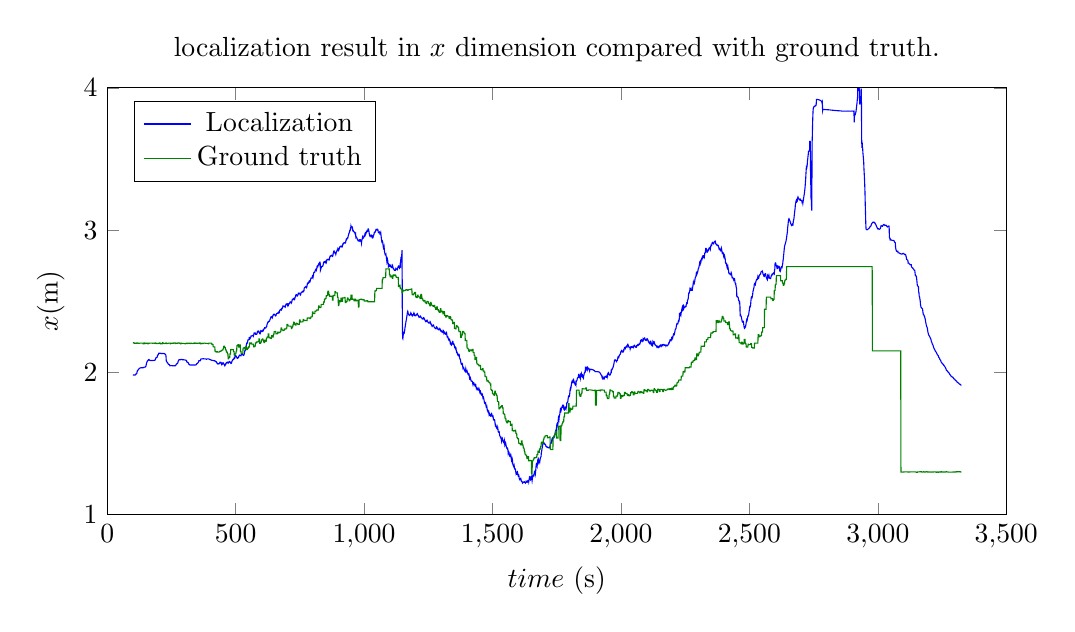 % This file was created by matplotlib v0.1.0.
% Copyright (c) 2010--2014, Nico Schlömer <nico.schloemer@gmail.com>
% All rights reserved.
% 
% The lastest updates can be retrieved from
% 
% https://github.com/nschloe/matplotlib2tikz
% 
% where you can also submit bug reports and leavecomments.
% 
\begin{tikzpicture}

\begin{axis}[
title={localization result in $x$ dimension compared with ground truth.},
xlabel={$time$ (s)},
ylabel={$x$(m)},
xmin=0, xmax=3500,
ymin=1, ymax=4,
axis on top,
width=13cm,
height=7cm,
legend style={at={(0.03,0.97)}, anchor=north west},
legend entries={{Localization},{Ground truth}}
]
\addplot [blue]
coordinates {
(100,1.981)
(101,1.981)
(102,1.981)
(103,1.981)
(104,1.981)
(105,1.982)
(106,1.982)
(107,1.981)
(108,1.981)
(109,1.981)
(110,1.982)
(111,1.987)
(112,1.988)
(113,1.988)
(114,1.99)
(115,1.991)
(116,2.0)
(117,2.007)
(118,2.013)
(119,2.014)
(120,2.016)
(121,2.017)
(122,2.022)
(123,2.023)
(124,2.024)
(125,2.026)
(126,2.028)
(127,2.029)
(128,2.03)
(129,2.031)
(130,2.031)
(131,2.032)
(132,2.032)
(133,2.032)
(134,2.032)
(135,2.032)
(136,2.032)
(137,2.032)
(138,2.032)
(139,2.032)
(140,2.032)
(141,2.034)
(142,2.034)
(143,2.034)
(144,2.036)
(145,2.036)
(146,2.036)
(147,2.037)
(148,2.037)
(149,2.039)
(150,2.041)
(151,2.043)
(152,2.054)
(153,2.063)
(154,2.068)
(155,2.073)
(156,2.077)
(157,2.08)
(158,2.082)
(159,2.083)
(160,2.087)
(161,2.089)
(162,2.09)
(163,2.09)
(164,2.086)
(165,2.085)
(166,2.084)
(167,2.084)
(168,2.083)
(169,2.083)
(170,2.083)
(171,2.083)
(172,2.083)
(173,2.083)
(174,2.083)
(175,2.083)
(176,2.084)
(177,2.084)
(178,2.084)
(179,2.083)
(180,2.083)
(181,2.084)
(182,2.084)
(183,2.084)
(184,2.085)
(185,2.085)
(186,2.086)
(187,2.087)
(188,2.093)
(189,2.097)
(190,2.103)
(191,2.104)
(192,2.104)
(193,2.105)
(194,2.106)
(195,2.107)
(196,2.121)
(197,2.121)
(198,2.122)
(199,2.123)
(200,2.127)
(201,2.134)
(202,2.134)
(203,2.134)
(204,2.134)
(205,2.134)
(206,2.134)
(207,2.134)
(208,2.133)
(209,2.133)
(210,2.132)
(211,2.131)
(212,2.132)
(213,2.132)
(214,2.132)
(215,2.132)
(216,2.132)
(217,2.132)
(218,2.132)
(219,2.132)
(220,2.132)
(221,2.132)
(222,2.132)
(223,2.131)
(224,2.131)
(225,2.127)
(226,2.126)
(227,2.125)
(228,2.123)
(229,2.112)
(230,2.081)
(231,2.079)
(232,2.074)
(233,2.071)
(234,2.067)
(235,2.067)
(236,2.065)
(237,2.061)
(238,2.057)
(239,2.056)
(240,2.055)
(241,2.055)
(242,2.054)
(243,2.053)
(244,2.046)
(245,2.046)
(246,2.047)
(247,2.047)
(248,2.047)
(249,2.047)
(250,2.047)
(251,2.047)
(252,2.047)
(253,2.046)
(254,2.046)
(255,2.046)
(256,2.045)
(257,2.045)
(258,2.045)
(259,2.046)
(260,2.046)
(261,2.046)
(262,2.046)
(263,2.046)
(264,2.046)
(265,2.046)
(266,2.048)
(267,2.049)
(268,2.052)
(269,2.056)
(270,2.059)
(271,2.06)
(272,2.06)
(273,2.062)
(274,2.063)
(275,2.067)
(276,2.075)
(277,2.08)
(278,2.084)
(279,2.087)
(280,2.088)
(281,2.088)
(282,2.088)
(283,2.088)
(284,2.088)
(285,2.088)
(286,2.09)
(287,2.09)
(288,2.09)
(289,2.091)
(290,2.091)
(291,2.091)
(292,2.091)
(293,2.088)
(294,2.088)
(295,2.088)
(296,2.088)
(297,2.088)
(298,2.088)
(299,2.087)
(300,2.087)
(301,2.087)
(302,2.087)
(303,2.087)
(304,2.086)
(305,2.086)
(306,2.085)
(307,2.085)
(308,2.084)
(309,2.082)
(310,2.073)
(311,2.072)
(312,2.07)
(313,2.069)
(314,2.069)
(315,2.067)
(316,2.066)
(317,2.063)
(318,2.056)
(319,2.056)
(320,2.055)
(321,2.053)
(322,2.051)
(323,2.051)
(324,2.051)
(325,2.051)
(326,2.051)
(327,2.051)
(328,2.051)
(329,2.051)
(330,2.051)
(331,2.051)
(332,2.051)
(333,2.051)
(334,2.051)
(335,2.051)
(336,2.051)
(337,2.051)
(338,2.051)
(339,2.051)
(340,2.051)
(341,2.051)
(342,2.051)
(343,2.051)
(344,2.052)
(345,2.052)
(346,2.052)
(347,2.054)
(348,2.059)
(349,2.061)
(350,2.061)
(351,2.062)
(352,2.064)
(353,2.066)
(354,2.069)
(355,2.071)
(356,2.076)
(357,2.081)
(358,2.081)
(359,2.081)
(360,2.082)
(361,2.082)
(362,2.081)
(363,2.082)
(364,2.092)
(365,2.093)
(366,2.094)
(367,2.094)
(368,2.094)
(369,2.094)
(370,2.094)
(371,2.094)
(372,2.095)
(373,2.095)
(374,2.095)
(375,2.095)
(376,2.095)
(377,2.094)
(378,2.094)
(379,2.094)
(380,2.094)
(381,2.094)
(382,2.094)
(383,2.094)
(384,2.094)
(385,2.093)
(386,2.092)
(387,2.092)
(388,2.093)
(389,2.094)
(390,2.094)
(391,2.094)
(392,2.094)
(393,2.094)
(394,2.094)
(395,2.094)
(396,2.093)
(397,2.093)
(398,2.092)
(399,2.091)
(400,2.09)
(401,2.089)
(402,2.088)
(403,2.088)
(404,2.087)
(405,2.086)
(406,2.085)
(407,2.085)
(408,2.084)
(409,2.084)
(410,2.084)
(411,2.083)
(412,2.083)
(413,2.083)
(414,2.082)
(415,2.082)
(416,2.081)
(417,2.081)
(418,2.081)
(419,2.081)
(420,2.08)
(421,2.076)
(422,2.076)
(423,2.075)
(424,2.075)
(425,2.074)
(426,2.067)
(427,2.067)
(428,2.065)
(429,2.063)
(430,2.059)
(431,2.06)
(432,2.059)
(433,2.06)
(434,2.06)
(435,2.059)
(436,2.062)
(437,2.064)
(438,2.067)
(439,2.071)
(440,2.071)
(441,2.07)
(442,2.065)
(443,2.064)
(444,2.066)
(445,2.058)
(446,2.053)
(447,2.055)
(448,2.06)
(449,2.065)
(450,2.064)
(451,2.062)
(452,2.065)
(453,2.063)
(454,2.058)
(455,2.057)
(456,2.056)
(457,2.05)
(458,2.046)
(459,2.05)
(460,2.051)
(461,2.059)
(462,2.062)
(463,2.061)
(464,2.067)
(465,2.069)
(466,2.07)
(467,2.069)
(468,2.068)
(469,2.07)
(470,2.066)
(471,2.064)
(472,2.066)
(473,2.071)
(474,2.073)
(475,2.071)
(476,2.072)
(477,2.075)
(478,2.073)
(479,2.07)
(480,2.068)
(481,2.064)
(482,2.062)
(483,2.063)
(484,2.066)
(485,2.073)
(486,2.08)
(487,2.08)
(488,2.083)
(489,2.088)
(490,2.091)
(491,2.092)
(492,2.092)
(493,2.095)
(494,2.1)
(495,2.096)
(496,2.097)
(497,2.102)
(498,2.112)
(499,2.116)
(500,2.115)
(501,2.116)
(502,2.115)
(503,2.11)
(504,2.106)
(505,2.102)
(506,2.099)
(507,2.099)
(508,2.098)
(509,2.1)
(510,2.105)
(511,2.108)
(512,2.107)
(513,2.112)
(514,2.119)
(515,2.121)
(516,2.12)
(517,2.12)
(518,2.121)
(519,2.121)
(520,2.116)
(521,2.116)
(522,2.123)
(523,2.125)
(524,2.125)
(525,2.126)
(526,2.128)
(527,2.125)
(528,2.122)
(529,2.121)
(530,2.12)
(531,2.119)
(532,2.122)
(533,2.126)
(534,2.133)
(535,2.149)
(536,2.151)
(537,2.151)
(538,2.157)
(539,2.16)
(540,2.165)
(541,2.187)
(542,2.196)
(543,2.204)
(544,2.207)
(545,2.205)
(546,2.21)
(547,2.218)
(548,2.228)
(549,2.228)
(550,2.228)
(551,2.23)
(552,2.231)
(553,2.245)
(554,2.246)
(555,2.246)
(556,2.237)
(557,2.24)
(558,2.245)
(559,2.248)
(560,2.255)
(561,2.255)
(562,2.255)
(563,2.255)
(564,2.257)
(565,2.259)
(566,2.259)
(567,2.26)
(568,2.26)
(569,2.255)
(570,2.261)
(571,2.267)
(572,2.275)
(573,2.273)
(574,2.272)
(575,2.273)
(576,2.276)
(577,2.271)
(578,2.267)
(579,2.267)
(580,2.267)
(581,2.269)
(582,2.268)
(583,2.271)
(584,2.278)
(585,2.287)
(586,2.289)
(587,2.288)
(588,2.287)
(589,2.29)
(590,2.289)
(591,2.28)
(592,2.28)
(593,2.279)
(594,2.271)
(595,2.27)
(596,2.275)
(597,2.288)
(598,2.292)
(599,2.289)
(600,2.287)
(601,2.291)
(602,2.291)
(603,2.29)
(604,2.294)
(605,2.292)
(606,2.289)
(607,2.291)
(608,2.295)
(609,2.3)
(610,2.305)
(611,2.305)
(612,2.307)
(613,2.313)
(614,2.313)
(615,2.312)
(616,2.311)
(617,2.312)
(618,2.312)
(619,2.32)
(620,2.321)
(621,2.323)
(622,2.335)
(623,2.341)
(624,2.344)
(625,2.349)
(626,2.354)
(627,2.354)
(628,2.354)
(629,2.358)
(630,2.36)
(631,2.359)
(632,2.361)
(633,2.365)
(634,2.373)
(635,2.376)
(636,2.378)
(637,2.386)
(638,2.39)
(639,2.388)
(640,2.387)
(641,2.389)
(642,2.391)
(643,2.385)
(644,2.39)
(645,2.396)
(646,2.402)
(647,2.406)
(648,2.404)
(649,2.404)
(650,2.407)
(651,2.408)
(652,2.405)
(653,2.402)
(654,2.402)
(655,2.397)
(656,2.396)
(657,2.398)
(658,2.406)
(659,2.412)
(660,2.413)
(661,2.414)
(662,2.414)
(663,2.417)
(664,2.416)
(665,2.414)
(666,2.416)
(667,2.42)
(668,2.416)
(669,2.416)
(670,2.42)
(671,2.432)
(672,2.437)
(673,2.437)
(674,2.44)
(675,2.438)
(676,2.437)
(677,2.437)
(678,2.444)
(679,2.441)
(680,2.446)
(681,2.448)
(682,2.452)
(683,2.457)
(684,2.464)
(685,2.462)
(686,2.464)
(687,2.466)
(688,2.465)
(689,2.464)
(690,2.462)
(691,2.464)
(692,2.462)
(693,2.459)
(694,2.465)
(695,2.471)
(696,2.479)
(697,2.479)
(698,2.478)
(699,2.48)
(700,2.477)
(701,2.479)
(702,2.473)
(703,2.476)
(704,2.467)
(705,2.47)
(706,2.475)
(707,2.482)
(708,2.483)
(709,2.482)
(710,2.484)
(711,2.491)
(712,2.494)
(713,2.492)
(714,2.492)
(715,2.494)
(716,2.494)
(717,2.488)
(718,2.492)
(719,2.499)
(720,2.51)
(721,2.511)
(722,2.512)
(723,2.516)
(724,2.518)
(725,2.517)
(726,2.519)
(727,2.52)
(728,2.51)
(729,2.51)
(730,2.515)
(731,2.522)
(732,2.53)
(733,2.53)
(734,2.542)
(735,2.545)
(736,2.546)
(737,2.546)
(738,2.545)
(739,2.543)
(740,2.537)
(741,2.539)
(742,2.541)
(743,2.548)
(744,2.554)
(745,2.552)
(746,2.553)
(747,2.556)
(748,2.553)
(749,2.552)
(750,2.552)
(751,2.547)
(752,2.543)
(753,2.545)
(754,2.554)
(755,2.561)
(756,2.562)
(757,2.563)
(758,2.563)
(759,2.566)
(760,2.565)
(761,2.569)
(762,2.571)
(763,2.572)
(764,2.572)
(765,2.569)
(766,2.574)
(767,2.592)
(768,2.595)
(769,2.595)
(770,2.596)
(771,2.601)
(772,2.601)
(773,2.601)
(774,2.604)
(775,2.602)
(776,2.596)
(777,2.599)
(778,2.607)
(779,2.621)
(780,2.627)
(781,2.629)
(782,2.629)
(783,2.627)
(784,2.633)
(785,2.635)
(786,2.638)
(787,2.643)
(788,2.642)
(789,2.636)
(790,2.64)
(791,2.648)
(792,2.655)
(793,2.661)
(794,2.661)
(795,2.661)
(796,2.663)
(797,2.664)
(798,2.669)
(799,2.675)
(800,2.67)
(801,2.665)
(802,2.675)
(803,2.682)
(804,2.698)
(805,2.703)
(806,2.704)
(807,2.705)
(808,2.704)
(809,2.711)
(810,2.715)
(811,2.718)
(812,2.722)
(813,2.717)
(814,2.715)
(815,2.722)
(816,2.732)
(817,2.745)
(818,2.748)
(819,2.747)
(820,2.744)
(821,2.75)
(822,2.756)
(823,2.76)
(824,2.764)
(825,2.767)
(826,2.757)
(827,2.758)
(828,2.764)
(829,2.778)
(830,2.716)
(831,2.721)
(832,2.728)
(833,2.735)
(834,2.74)
(835,2.744)
(836,2.744)
(837,2.745)
(838,2.744)
(839,2.745)
(840,2.751)
(841,2.759)
(842,2.77)
(843,2.774)
(844,2.773)
(845,2.772)
(846,2.778)
(847,2.777)
(848,2.778)
(849,2.778)
(850,2.78)
(851,2.77)
(852,2.767)
(853,2.771)
(854,2.783)
(855,2.79)
(856,2.789)
(857,2.791)
(858,2.794)
(859,2.794)
(860,2.796)
(861,2.796)
(862,2.794)
(863,2.789)
(864,2.789)
(865,2.793)
(866,2.804)
(867,2.813)
(868,2.817)
(869,2.816)
(870,2.816)
(871,2.82)
(872,2.821)
(873,2.822)
(874,2.824)
(875,2.824)
(876,2.818)
(877,2.815)
(878,2.816)
(879,2.824)
(880,2.838)
(881,2.84)
(882,2.851)
(883,2.853)
(884,2.848)
(885,2.847)
(886,2.844)
(887,2.838)
(888,2.834)
(889,2.835)
(890,2.829)
(891,2.837)
(892,2.846)
(893,2.851)
(894,2.851)
(895,2.856)
(896,2.862)
(897,2.861)
(898,2.87)
(899,2.867)
(900,2.862)
(901,2.857)
(902,2.861)
(903,2.867)
(904,2.876)
(905,2.881)
(906,2.881)
(907,2.881)
(908,2.884)
(909,2.886)
(910,2.885)
(911,2.888)
(912,2.887)
(913,2.884)
(914,2.881)
(915,2.883)
(916,2.89)
(917,2.897)
(918,2.904)
(919,2.904)
(920,2.904)
(921,2.908)
(922,2.912)
(923,2.912)
(924,2.911)
(925,2.912)
(926,2.908)
(927,2.908)
(928,2.91)
(929,2.921)
(930,2.93)
(931,2.936)
(932,2.934)
(933,2.937)
(934,2.938)
(935,2.946)
(936,2.947)
(937,2.946)
(938,2.956)
(939,2.962)
(940,2.97)
(941,2.977)
(942,2.979)
(943,2.985)
(944,2.996)
(945,2.999)
(946,2.998)
(947,3.012)
(948,3.01)
(949,3.029)
(950,3.023)
(951,3.023)
(952,3.024)
(953,3.024)
(954,3.02)
(955,3.013)
(956,2.997)
(957,2.994)
(958,2.996)
(959,2.991)
(960,2.99)
(961,2.986)
(962,2.986)
(963,2.984)
(964,2.984)
(965,2.973)
(966,2.974)
(967,2.976)
(968,2.95)
(969,2.953)
(970,2.948)
(971,2.945)
(972,2.945)
(973,2.942)
(974,2.935)
(975,2.932)
(976,2.928)
(977,2.924)
(978,2.924)
(979,2.925)
(980,2.923)
(981,2.929)
(982,2.927)
(983,2.928)
(984,2.925)
(985,2.933)
(986,2.932)
(987,2.929)
(988,2.926)
(989,2.922)
(990,2.909)
(991,2.925)
(992,2.934)
(993,2.938)
(994,2.949)
(995,2.942)
(996,2.942)
(997,2.944)
(998,2.95)
(999,2.954)
(1000,2.958)
(1001,2.956)
(1002,2.955)
(1003,2.97)
(1004,2.977)
(1005,2.98)
(1006,2.971)
(1007,2.976)
(1008,2.979)
(1009,2.981)
(1010,2.986)
(1011,2.995)
(1012,2.998)
(1013,2.998)
(1014,2.995)
(1015,3.001)
(1016,3.008)
(1017,3.007)
(1018,2.998)
(1019,2.991)
(1020,2.978)
(1021,2.967)
(1022,2.961)
(1023,2.964)
(1024,2.96)
(1025,2.961)
(1026,2.958)
(1027,2.954)
(1028,2.963)
(1029,2.965)
(1030,2.964)
(1031,2.961)
(1032,2.955)
(1033,2.948)
(1034,2.945)
(1035,2.947)
(1036,2.96)
(1037,2.964)
(1038,2.966)
(1039,2.973)
(1040,2.985)
(1041,2.986)
(1042,2.984)
(1043,2.987)
(1044,2.987)
(1045,2.994)
(1046,3.002)
(1047,3.0)
(1048,3.002)
(1049,3.005)
(1050,3.004)
(1051,3.002)
(1052,3.006)
(1053,3.006)
(1054,3.0)
(1055,2.989)
(1056,2.982)
(1057,2.983)
(1058,2.984)
(1059,2.986)
(1060,2.987)
(1061,2.979)
(1062,2.972)
(1063,2.973)
(1064,2.972)
(1065,2.979)
(1066,2.964)
(1067,2.947)
(1068,2.934)
(1069,2.92)
(1070,2.912)
(1071,2.913)
(1072,2.918)
(1073,2.911)
(1074,2.893)
(1075,2.878)
(1076,2.871)
(1077,2.874)
(1078,2.882)
(1079,2.863)
(1080,2.844)
(1081,2.835)
(1082,2.83)
(1083,2.825)
(1084,2.825)
(1085,2.829)
(1086,2.817)
(1087,2.804)
(1088,2.788)
(1089,2.775)
(1090,2.782)
(1091,2.794)
(1092,2.786)
(1093,2.768)
(1094,2.766)
(1095,2.742)
(1096,2.744)
(1097,2.748)
(1098,2.757)
(1099,2.755)
(1100,2.745)
(1101,2.744)
(1102,2.745)
(1103,2.753)
(1104,2.754)
(1105,2.743)
(1106,2.737)
(1107,2.737)
(1108,2.743)
(1109,2.743)
(1110,2.745)
(1111,2.75)
(1112,2.742)
(1113,2.732)
(1114,2.728)
(1115,2.729)
(1116,2.727)
(1117,2.722)
(1118,2.717)
(1119,2.717)
(1120,2.718)
(1121,2.719)
(1122,2.718)
(1123,2.725)
(1124,2.731)
(1125,2.729)
(1126,2.728)
(1127,2.725)
(1128,2.724)
(1129,2.721)
(1130,2.725)
(1131,2.733)
(1132,2.739)
(1133,2.745)
(1134,2.747)
(1135,2.744)
(1136,2.74)
(1137,2.742)
(1138,2.734)
(1139,2.738)
(1140,2.752)
(1141,2.743)
(1142,2.741)
(1143,2.794)
(1144,2.789)
(1145,2.796)
(1146,2.81)
(1147,2.833)
(1148,2.859)
(1149,2.369)
(1150,2.242)
(1151,2.237)
(1152,2.252)
(1153,2.275)
(1154,2.271)
(1155,2.271)
(1156,2.274)
(1157,2.284)
(1158,2.293)
(1159,2.309)
(1160,2.32)
(1161,2.333)
(1162,2.343)
(1163,2.354)
(1164,2.365)
(1165,2.374)
(1166,2.388)
(1167,2.398)
(1168,2.41)
(1169,2.423)
(1170,2.429)
(1171,2.424)
(1172,2.412)
(1173,2.41)
(1174,2.406)
(1175,2.405)
(1176,2.399)
(1177,2.399)
(1178,2.4)
(1179,2.404)
(1180,2.406)
(1181,2.413)
(1182,2.418)
(1183,2.414)
(1184,2.411)
(1185,2.404)
(1186,2.405)
(1187,2.405)
(1188,2.398)
(1189,2.401)
(1190,2.402)
(1191,2.405)
(1192,2.404)
(1193,2.413)
(1194,2.418)
(1195,2.414)
(1196,2.407)
(1197,2.401)
(1198,2.403)
(1199,2.402)
(1200,2.398)
(1201,2.397)
(1202,2.398)
(1203,2.404)
(1204,2.405)
(1205,2.408)
(1206,2.411)
(1207,2.413)
(1208,2.41)
(1209,2.404)
(1210,2.4)
(1211,2.399)
(1212,2.398)
(1213,2.391)
(1214,2.387)
(1215,2.388)
(1216,2.389)
(1217,2.388)
(1218,2.391)
(1219,2.395)
(1220,2.393)
(1221,2.391)
(1222,2.386)
(1223,2.383)
(1224,2.383)
(1225,2.383)
(1226,2.376)
(1227,2.376)
(1228,2.375)
(1229,2.377)
(1230,2.376)
(1231,2.379)
(1232,2.384)
(1233,2.383)
(1234,2.379)
(1235,2.372)
(1236,2.369)
(1237,2.368)
(1238,2.364)
(1239,2.358)
(1240,2.356)
(1241,2.357)
(1242,2.356)
(1243,2.356)
(1244,2.365)
(1245,2.367)
(1246,2.363)
(1247,2.355)
(1248,2.354)
(1249,2.354)
(1250,2.351)
(1251,2.348)
(1252,2.346)
(1253,2.346)
(1254,2.347)
(1255,2.347)
(1256,2.351)
(1257,2.356)
(1258,2.353)
(1259,2.348)
(1260,2.339)
(1261,2.336)
(1262,2.337)
(1263,2.332)
(1264,2.326)
(1265,2.323)
(1266,2.326)
(1267,2.327)
(1268,2.329)
(1269,2.332)
(1270,2.333)
(1271,2.329)
(1272,2.321)
(1273,2.318)
(1274,2.316)
(1275,2.313)
(1276,2.311)
(1277,2.309)
(1278,2.307)
(1279,2.309)
(1280,2.308)
(1281,2.313)
(1282,2.32)
(1283,2.319)
(1284,2.314)
(1285,2.308)
(1286,2.306)
(1287,2.309)
(1288,2.306)
(1289,2.301)
(1290,2.299)
(1291,2.3)
(1292,2.301)
(1293,2.3)
(1294,2.304)
(1295,2.308)
(1296,2.305)
(1297,2.3)
(1298,2.292)
(1299,2.294)
(1300,2.294)
(1301,2.291)
(1302,2.288)
(1303,2.283)
(1304,2.283)
(1305,2.284)
(1306,2.282)
(1307,2.288)
(1308,2.295)
(1309,2.293)
(1310,2.283)
(1311,2.272)
(1312,2.275)
(1313,2.28)
(1314,2.282)
(1315,2.277)
(1316,2.272)
(1317,2.269)
(1318,2.267)
(1319,2.268)
(1320,2.272)
(1321,2.277)
(1322,2.269)
(1323,2.254)
(1324,2.248)
(1325,2.249)
(1326,2.25)
(1327,2.247)
(1328,2.234)
(1329,2.23)
(1330,2.226)
(1331,2.223)
(1332,2.223)
(1333,2.229)
(1334,2.224)
(1335,2.212)
(1336,2.198)
(1337,2.198)
(1338,2.203)
(1339,2.195)
(1340,2.191)
(1341,2.193)
(1342,2.199)
(1343,2.203)
(1344,2.207)
(1345,2.217)
(1346,2.216)
(1347,2.203)
(1348,2.195)
(1349,2.194)
(1350,2.197)
(1351,2.192)
(1352,2.181)
(1353,2.173)
(1354,2.174)
(1355,2.171)
(1356,2.167)
(1357,2.173)
(1358,2.169)
(1359,2.152)
(1360,2.14)
(1361,2.141)
(1362,2.142)
(1363,2.135)
(1364,2.126)
(1365,2.121)
(1366,2.12)
(1367,2.118)
(1368,2.123)
(1369,2.127)
(1370,2.126)
(1371,2.115)
(1372,2.1)
(1373,2.096)
(1374,2.091)
(1375,2.091)
(1376,2.079)
(1377,2.066)
(1378,2.06)
(1379,2.057)
(1380,2.062)
(1381,2.061)
(1382,2.062)
(1383,2.056)
(1384,2.04)
(1385,2.03)
(1386,2.034)
(1387,2.035)
(1388,2.032)
(1389,2.025)
(1390,2.018)
(1391,2.012)
(1392,2.011)
(1393,2.008)
(1394,2.005)
(1395,2.013)
(1396,2.025)
(1397,2.015)
(1398,2.005)
(1399,2.003)
(1400,2.007)
(1401,2.01)
(1402,2.003)
(1403,1.997)
(1404,1.989)
(1405,1.985)
(1406,1.983)
(1407,1.985)
(1408,1.988)
(1409,1.981)
(1410,1.97)
(1411,1.952)
(1412,1.953)
(1413,1.955)
(1414,1.96)
(1415,1.952)
(1416,1.942)
(1417,1.939)
(1418,1.939)
(1419,1.937)
(1420,1.936)
(1421,1.937)
(1422,1.935)
(1423,1.921)
(1424,1.913)
(1425,1.921)
(1426,1.927)
(1427,1.927)
(1428,1.92)
(1429,1.916)
(1430,1.911)
(1431,1.91)
(1432,1.905)
(1433,1.908)
(1434,1.914)
(1435,1.912)
(1436,1.895)
(1437,1.886)
(1438,1.891)
(1439,1.892)
(1440,1.891)
(1441,1.885)
(1442,1.878)
(1443,1.876)
(1444,1.875)
(1445,1.876)
(1446,1.883)
(1447,1.888)
(1448,1.883)
(1449,1.876)
(1450,1.862)
(1451,1.857)
(1452,1.864)
(1453,1.866)
(1454,1.857)
(1455,1.852)
(1456,1.845)
(1457,1.842)
(1458,1.839)
(1459,1.839)
(1460,1.847)
(1461,1.844)
(1462,1.828)
(1463,1.817)
(1464,1.819)
(1465,1.822)
(1466,1.813)
(1467,1.805)
(1468,1.795)
(1469,1.783)
(1470,1.781)
(1471,1.787)
(1472,1.786)
(1473,1.787)
(1474,1.772)
(1475,1.76)
(1476,1.753)
(1477,1.751)
(1478,1.757)
(1479,1.744)
(1480,1.731)
(1481,1.729)
(1482,1.723)
(1483,1.719)
(1484,1.721)
(1485,1.725)
(1486,1.713)
(1487,1.698)
(1488,1.7)
(1489,1.705)
(1490,1.699)
(1491,1.696)
(1492,1.692)
(1493,1.693)
(1494,1.693)
(1495,1.703)
(1496,1.71)
(1497,1.708)
(1498,1.701)
(1499,1.692)
(1500,1.688)
(1501,1.687)
(1502,1.69)
(1503,1.678)
(1504,1.666)
(1505,1.665)
(1506,1.663)
(1507,1.663)
(1508,1.665)
(1509,1.657)
(1510,1.639)
(1511,1.628)
(1512,1.633)
(1513,1.63)
(1514,1.622)
(1515,1.617)
(1516,1.609)
(1517,1.606)
(1518,1.603)
(1519,1.605)
(1520,1.613)
(1521,1.602)
(1522,1.586)
(1523,1.579)
(1524,1.578)
(1525,1.581)
(1526,1.582)
(1527,1.567)
(1528,1.555)
(1529,1.551)
(1530,1.548)
(1531,1.543)
(1532,1.539)
(1533,1.541)
(1534,1.532)
(1535,1.517)
(1536,1.527)
(1537,1.532)
(1538,1.536)
(1539,1.529)
(1540,1.521)
(1541,1.516)
(1542,1.51)
(1543,1.508)
(1544,1.505)
(1545,1.513)
(1546,1.521)
(1547,1.502)
(1548,1.487)
(1549,1.492)
(1550,1.499)
(1551,1.504)
(1552,1.493)
(1553,1.485)
(1554,1.475)
(1555,1.468)
(1556,1.466)
(1557,1.463)
(1558,1.467)
(1559,1.465)
(1560,1.453)
(1561,1.431)
(1562,1.438)
(1563,1.442)
(1564,1.439)
(1565,1.427)
(1566,1.419)
(1567,1.411)
(1568,1.408)
(1569,1.41)
(1570,1.416)
(1571,1.421)
(1572,1.411)
(1573,1.395)
(1574,1.383)
(1575,1.393)
(1576,1.397)
(1577,1.39)
(1578,1.378)
(1579,1.355)
(1580,1.349)
(1581,1.343)
(1582,1.338)
(1583,1.341)
(1584,1.346)
(1585,1.335)
(1586,1.32)
(1587,1.319)
(1588,1.321)
(1589,1.319)
(1590,1.305)
(1591,1.295)
(1592,1.283)
(1593,1.285)
(1594,1.284)
(1595,1.289)
(1596,1.299)
(1597,1.301)
(1598,1.291)
(1599,1.278)
(1600,1.273)
(1601,1.277)
(1602,1.278)
(1603,1.269)
(1604,1.254)
(1605,1.25)
(1606,1.244)
(1607,1.245)
(1608,1.249)
(1609,1.254)
(1610,1.255)
(1611,1.246)
(1612,1.236)
(1613,1.233)
(1614,1.233)
(1615,1.232)
(1616,1.224)
(1617,1.221)
(1618,1.224)
(1619,1.225)
(1620,1.226)
(1621,1.226)
(1622,1.229)
(1623,1.231)
(1624,1.23)
(1625,1.226)
(1626,1.226)
(1627,1.224)
(1628,1.221)
(1629,1.223)
(1630,1.227)
(1631,1.234)
(1632,1.232)
(1633,1.232)
(1634,1.228)
(1635,1.227)
(1636,1.231)
(1637,1.236)
(1638,1.24)
(1639,1.24)
(1640,1.238)
(1641,1.229)
(1642,1.24)
(1643,1.252)
(1644,1.264)
(1645,1.266)
(1646,1.263)
(1647,1.252)
(1648,1.245)
(1649,1.248)
(1650,1.26)
(1651,1.266)
(1652,1.258)
(1653,1.248)
(1654,1.237)
(1655,1.25)
(1656,1.264)
(1657,1.276)
(1658,1.277)
(1659,1.273)
(1660,1.275)
(1661,1.272)
(1662,1.277)
(1663,1.3)
(1664,1.304)
(1665,1.305)
(1666,1.301)
(1667,1.289)
(1668,1.305)
(1669,1.33)
(1670,1.347)
(1671,1.357)
(1672,1.359)
(1673,1.354)
(1674,1.344)
(1675,1.361)
(1676,1.381)
(1677,1.387)
(1678,1.394)
(1679,1.39)
(1680,1.372)
(1681,1.38)
(1682,1.38)
(1683,1.379)
(1684,1.371)
(1685,1.383)
(1686,1.394)
(1687,1.4)
(1688,1.404)
(1689,1.407)
(1690,1.433)
(1691,1.44)
(1692,1.455)
(1693,1.466)
(1694,1.473)
(1695,1.488)
(1696,1.495)
(1697,1.499)
(1698,1.503)
(1699,1.508)
(1700,1.505)
(1701,1.498)
(1702,1.496)
(1703,1.497)
(1704,1.495)
(1705,1.493)
(1706,1.492)
(1707,1.488)
(1708,1.48)
(1709,1.48)
(1710,1.478)
(1711,1.477)
(1712,1.474)
(1713,1.475)
(1714,1.473)
(1715,1.472)
(1716,1.47)
(1717,1.469)
(1718,1.469)
(1719,1.469)
(1720,1.47)
(1721,1.473)
(1722,1.472)
(1723,1.47)
(1724,1.483)
(1725,1.491)
(1726,1.497)
(1727,1.503)
(1728,1.502)
(1729,1.502)
(1730,1.514)
(1731,1.526)
(1732,1.532)
(1733,1.525)
(1734,1.532)
(1735,1.534)
(1736,1.538)
(1737,1.545)
(1738,1.548)
(1739,1.549)
(1740,1.544)
(1741,1.548)
(1742,1.556)
(1743,1.562)
(1744,1.577)
(1745,1.584)
(1746,1.589)
(1747,1.582)
(1748,1.59)
(1749,1.609)
(1750,1.627)
(1751,1.637)
(1752,1.641)
(1753,1.637)
(1754,1.63)
(1755,1.644)
(1756,1.667)
(1757,1.685)
(1758,1.682)
(1759,1.672)
(1760,1.69)
(1761,1.701)
(1762,1.706)
(1763,1.724)
(1764,1.736)
(1765,1.728)
(1766,1.725)
(1767,1.732)
(1768,1.74)
(1769,1.75)
(1770,1.752)
(1771,1.757)
(1772,1.763)
(1773,1.759)
(1774,1.755)
(1775,1.756)
(1776,1.773)
(1777,1.751)
(1778,1.738)
(1779,1.736)
(1780,1.735)
(1781,1.743)
(1782,1.751)
(1783,1.756)
(1784,1.755)
(1785,1.747)
(1786,1.742)
(1787,1.752)
(1788,1.759)
(1789,1.782)
(1790,1.787)
(1791,1.787)
(1792,1.788)
(1793,1.793)
(1794,1.809)
(1795,1.821)
(1796,1.83)
(1797,1.834)
(1798,1.833)
(1799,1.831)
(1800,1.837)
(1801,1.858)
(1802,1.878)
(1803,1.886)
(1804,1.881)
(1805,1.887)
(1806,1.898)
(1807,1.914)
(1808,1.923)
(1809,1.934)
(1810,1.938)
(1811,1.932)
(1812,1.928)
(1813,1.927)
(1814,1.938)
(1815,1.949)
(1816,1.946)
(1817,1.937)
(1818,1.931)
(1819,1.927)
(1820,1.924)
(1821,1.916)
(1822,1.912)
(1823,1.91)
(1824,1.923)
(1825,1.916)
(1826,1.937)
(1827,1.939)
(1828,1.942)
(1829,1.946)
(1830,1.955)
(1831,1.96)
(1832,1.962)
(1833,1.964)
(1834,1.964)
(1835,1.983)
(1836,1.985)
(1837,1.979)
(1838,1.969)
(1839,1.962)
(1840,1.961)
(1841,1.97)
(1842,1.96)
(1843,1.978)
(1844,1.973)
(1845,1.985)
(1846,1.992)
(1847,1.984)
(1848,1.978)
(1849,1.981)
(1850,1.982)
(1851,1.965)
(1852,1.964)
(1853,1.961)
(1854,1.958)
(1855,1.976)
(1856,1.981)
(1857,1.993)
(1858,1.995)
(1859,1.999)
(1860,2.004)
(1861,2.008)
(1862,2.04)
(1863,2.019)
(1864,2.026)
(1865,2.022)
(1866,2.034)
(1867,2.035)
(1868,2.032)
(1869,2.033)
(1870,2.023)
(1871,2.033)
(1872,2.03)
(1873,2.028)
(1874,2.027)
(1875,2.027)
(1876,2.019)
(1877,2.016)
(1878,2.01)
(1879,2.021)
(1880,2.022)
(1881,2.021)
(1882,2.02)
(1883,2.02)
(1884,2.021)
(1885,2.02)
(1886,2.02)
(1887,2.02)
(1888,2.019)
(1889,2.019)
(1890,2.019)
(1891,2.018)
(1892,2.016)
(1893,2.016)
(1894,2.014)
(1895,2.014)
(1896,2.013)
(1897,2.012)
(1898,2.009)
(1899,2.007)
(1900,2.005)
(1901,2.005)
(1902,2.005)
(1903,2.004)
(1904,2.005)
(1905,2.005)
(1906,2.005)
(1907,2.005)
(1908,2.005)
(1909,2.005)
(1910,2.004)
(1911,2.004)
(1912,2.003)
(1913,2.003)
(1914,2.002)
(1915,2.002)
(1916,2.0)
(1917,1.999)
(1918,1.997)
(1919,1.995)
(1920,1.992)
(1921,1.989)
(1922,1.984)
(1923,1.981)
(1924,1.979)
(1925,1.978)
(1926,1.966)
(1927,1.962)
(1928,1.955)
(1929,1.957)
(1930,1.963)
(1931,1.956)
(1932,1.955)
(1933,1.956)
(1934,1.952)
(1935,1.953)
(1936,1.966)
(1937,1.966)
(1938,1.97)
(1939,1.971)
(1940,1.968)
(1941,1.966)
(1942,1.965)
(1943,1.97)
(1944,1.968)
(1945,1.975)
(1946,1.978)
(1947,1.982)
(1948,1.973)
(1949,1.988)
(1950,1.995)
(1951,1.998)
(1952,1.996)
(1953,1.99)
(1954,1.985)
(1955,1.985)
(1956,1.983)
(1957,1.98)
(1958,1.982)
(1959,1.987)
(1960,1.988)
(1961,1.996)
(1962,2.01)
(1963,2.007)
(1964,2.017)
(1965,2.022)
(1966,2.026)
(1967,2.025)
(1968,2.031)
(1969,2.033)
(1970,2.041)
(1971,2.049)
(1972,2.053)
(1973,2.065)
(1974,2.074)
(1975,2.084)
(1976,2.087)
(1977,2.088)
(1978,2.086)
(1979,2.085)
(1980,2.082)
(1981,2.083)
(1982,2.077)
(1983,2.075)
(1984,2.083)
(1985,2.083)
(1986,2.084)
(1987,2.091)
(1988,2.105)
(1989,2.11)
(1990,2.111)
(1991,2.112)
(1992,2.108)
(1993,2.116)
(1994,2.119)
(1995,2.123)
(1996,2.124)
(1997,2.127)
(1998,2.131)
(1999,2.14)
(2000,2.146)
(2001,2.149)
(2002,2.152)
(2003,2.148)
(2004,2.144)
(2005,2.142)
(2006,2.142)
(2007,2.147)
(2008,2.151)
(2009,2.154)
(2010,2.148)
(2011,2.152)
(2012,2.158)
(2013,2.167)
(2014,2.172)
(2015,2.17)
(2016,2.173)
(2017,2.169)
(2018,2.176)
(2019,2.175)
(2020,2.177)
(2021,2.179)
(2022,2.185)
(2023,2.185)
(2024,2.181)
(2025,2.19)
(2026,2.197)
(2027,2.197)
(2028,2.192)
(2029,2.186)
(2030,2.181)
(2031,2.177)
(2032,2.175)
(2033,2.174)
(2034,2.177)
(2035,2.177)
(2036,2.164)
(2037,2.17)
(2038,2.177)
(2039,2.181)
(2040,2.181)
(2041,2.18)
(2042,2.179)
(2043,2.174)
(2044,2.175)
(2045,2.176)
(2046,2.181)
(2047,2.184)
(2048,2.184)
(2049,2.178)
(2050,2.184)
(2051,2.187)
(2052,2.19)
(2053,2.19)
(2054,2.185)
(2055,2.18)
(2056,2.178)
(2057,2.177)
(2058,2.179)
(2059,2.18)
(2060,2.184)
(2061,2.18)
(2062,2.185)
(2063,2.188)
(2064,2.191)
(2065,2.194)
(2066,2.192)
(2067,2.195)
(2068,2.19)
(2069,2.191)
(2070,2.195)
(2071,2.196)
(2072,2.197)
(2073,2.201)
(2074,2.2)
(2075,2.208)
(2076,2.221)
(2077,2.225)
(2078,2.227)
(2079,2.227)
(2080,2.228)
(2081,2.219)
(2082,2.22)
(2083,2.217)
(2084,2.219)
(2085,2.22)
(2086,2.232)
(2087,2.227)
(2088,2.234)
(2089,2.234)
(2090,2.236)
(2091,2.24)
(2092,2.237)
(2093,2.238)
(2094,2.228)
(2095,2.226)
(2096,2.225)
(2097,2.227)
(2098,2.228)
(2099,2.23)
(2100,2.227)
(2101,2.235)
(2102,2.236)
(2103,2.233)
(2104,2.23)
(2105,2.227)
(2106,2.222)
(2107,2.215)
(2108,2.212)
(2109,2.209)
(2110,2.206)
(2111,2.209)
(2112,2.205)
(2113,2.202)
(2114,2.21)
(2115,2.218)
(2116,2.218)
(2117,2.21)
(2118,2.204)
(2119,2.193)
(2120,2.189)
(2121,2.189)
(2122,2.185)
(2123,2.185)
(2124,2.207)
(2125,2.2)
(2126,2.201)
(2127,2.213)
(2128,2.217)
(2129,2.216)
(2130,2.21)
(2131,2.206)
(2132,2.193)
(2133,2.193)
(2134,2.193)
(2135,2.19)
(2136,2.189)
(2137,2.187)
(2138,2.182)
(2139,2.179)
(2140,2.185)
(2141,2.185)
(2142,2.184)
(2143,2.183)
(2144,2.176)
(2145,2.178)
(2146,2.177)
(2147,2.174)
(2148,2.175)
(2149,2.182)
(2150,2.18)
(2151,2.181)
(2152,2.187)
(2153,2.191)
(2154,2.193)
(2155,2.193)
(2156,2.19)
(2157,2.183)
(2158,2.186)
(2159,2.191)
(2160,2.193)
(2161,2.191)
(2162,2.19)
(2163,2.188)
(2164,2.195)
(2165,2.195)
(2166,2.196)
(2167,2.196)
(2168,2.194)
(2169,2.191)
(2170,2.189)
(2171,2.189)
(2172,2.191)
(2173,2.19)
(2174,2.191)
(2175,2.185)
(2176,2.189)
(2177,2.189)
(2178,2.191)
(2179,2.191)
(2180,2.19)
(2181,2.187)
(2182,2.188)
(2183,2.192)
(2184,2.195)
(2185,2.199)
(2186,2.205)
(2187,2.203)
(2188,2.208)
(2189,2.215)
(2190,2.22)
(2191,2.228)
(2192,2.23)
(2193,2.23)
(2194,2.221)
(2195,2.221)
(2196,2.227)
(2197,2.239)
(2198,2.247)
(2199,2.248)
(2200,2.242)
(2201,2.238)
(2202,2.248)
(2203,2.256)
(2204,2.263)
(2205,2.269)
(2206,2.267)
(2207,2.268)
(2208,2.266)
(2209,2.279)
(2210,2.286)
(2211,2.298)
(2212,2.303)
(2213,2.304)
(2214,2.307)
(2215,2.317)
(2216,2.327)
(2217,2.339)
(2218,2.342)
(2219,2.34)
(2220,2.341)
(2221,2.34)
(2222,2.345)
(2223,2.355)
(2224,2.364)
(2225,2.366)
(2226,2.363)
(2227,2.373)
(2228,2.413)
(2229,2.414)
(2230,2.416)
(2231,2.407)
(2232,2.402)
(2233,2.398)
(2234,2.412)
(2235,2.424)
(2236,2.433)
(2237,2.443)
(2238,2.451)
(2239,2.439)
(2240,2.435)
(2241,2.438)
(2242,2.452)
(2243,2.477)
(2244,2.462)
(2245,2.45)
(2246,2.455)
(2247,2.456)
(2248,2.458)
(2249,2.458)
(2250,2.463)
(2251,2.462)
(2252,2.46)
(2253,2.461)
(2254,2.473)
(2255,2.476)
(2256,2.488)
(2257,2.487)
(2258,2.486)
(2259,2.504)
(2260,2.509)
(2261,2.512)
(2262,2.52)
(2263,2.543)
(2264,2.556)
(2265,2.555)
(2266,2.559)
(2267,2.566)
(2268,2.576)
(2269,2.592)
(2270,2.59)
(2271,2.577)
(2272,2.578)
(2273,2.576)
(2274,2.576)
(2275,2.581)
(2276,2.588)
(2277,2.582)
(2278,2.58)
(2279,2.596)
(2280,2.606)
(2281,2.621)
(2282,2.634)
(2283,2.627)
(2284,2.625)
(2285,2.623)
(2286,2.633)
(2287,2.636)
(2288,2.652)
(2289,2.662)
(2290,2.669)
(2291,2.67)
(2292,2.675)
(2293,2.691)
(2294,2.704)
(2295,2.705)
(2296,2.692)
(2297,2.697)
(2298,2.699)
(2299,2.71)
(2300,2.718)
(2301,2.728)
(2302,2.732)
(2303,2.735)
(2304,2.744)
(2305,2.752)
(2306,2.765)
(2307,2.776)
(2308,2.774)
(2309,2.767)
(2310,2.779)
(2311,2.775)
(2312,2.783)
(2313,2.794)
(2314,2.798)
(2315,2.803)
(2316,2.797)
(2317,2.803)
(2318,2.812)
(2319,2.82)
(2320,2.82)
(2321,2.816)
(2322,2.811)
(2323,2.806)
(2324,2.804)
(2325,2.818)
(2326,2.835)
(2327,2.841)
(2328,2.841)
(2329,2.85)
(2330,2.871)
(2331,2.872)
(2332,2.87)
(2333,2.86)
(2334,2.855)
(2335,2.844)
(2336,2.845)
(2337,2.852)
(2338,2.859)
(2339,2.858)
(2340,2.859)
(2341,2.857)
(2342,2.869)
(2343,2.873)
(2344,2.871)
(2345,2.874)
(2346,2.877)
(2347,2.874)
(2348,2.867)
(2349,2.879)
(2350,2.89)
(2351,2.895)
(2352,2.894)
(2353,2.893)
(2354,2.902)
(2355,2.91)
(2356,2.913)
(2357,2.911)
(2358,2.909)
(2359,2.908)
(2360,2.904)
(2361,2.903)
(2362,2.912)
(2363,2.917)
(2364,2.918)
(2365,2.917)
(2366,2.922)
(2367,2.923)
(2368,2.914)
(2369,2.904)
(2370,2.903)
(2371,2.9)
(2372,2.896)
(2373,2.895)
(2374,2.897)
(2375,2.893)
(2376,2.891)
(2377,2.89)
(2378,2.893)
(2379,2.893)
(2380,2.883)
(2381,2.877)
(2382,2.866)
(2383,2.863)
(2384,2.863)
(2385,2.867)
(2386,2.862)
(2387,2.856)
(2388,2.854)
(2389,2.855)
(2390,2.862)
(2391,2.872)
(2392,2.864)
(2393,2.851)
(2394,2.84)
(2395,2.835)
(2396,2.834)
(2397,2.842)
(2398,2.84)
(2399,2.83)
(2400,2.813)
(2401,2.808)
(2402,2.814)
(2403,2.821)
(2404,2.814)
(2405,2.803)
(2406,2.795)
(2407,2.771)
(2408,2.767)
(2409,2.764)
(2410,2.766)
(2411,2.762)
(2412,2.75)
(2413,2.739)
(2414,2.733)
(2415,2.738)
(2416,2.745)
(2417,2.734)
(2418,2.724)
(2419,2.711)
(2420,2.698)
(2421,2.694)
(2422,2.695)
(2423,2.692)
(2424,2.692)
(2425,2.691)
(2426,2.685)
(2427,2.685)
(2428,2.693)
(2429,2.701)
(2430,2.696)
(2431,2.686)
(2432,2.673)
(2433,2.664)
(2434,2.664)
(2435,2.666)
(2436,2.663)
(2437,2.658)
(2438,2.654)
(2439,2.648)
(2440,2.652)
(2441,2.659)
(2442,2.658)
(2443,2.647)
(2444,2.633)
(2445,2.626)
(2446,2.62)
(2447,2.621)
(2448,2.606)
(2449,2.596)
(2450,2.588)
(2451,2.535)
(2452,2.53)
(2453,2.53)
(2454,2.532)
(2455,2.53)
(2456,2.525)
(2457,2.521)
(2458,2.506)
(2459,2.505)
(2460,2.502)
(2461,2.489)
(2462,2.492)
(2463,2.481)
(2464,2.398)
(2465,2.398)
(2466,2.401)
(2467,2.395)
(2468,2.393)
(2469,2.384)
(2470,2.375)
(2471,2.369)
(2472,2.355)
(2473,2.353)
(2474,2.354)
(2475,2.357)
(2476,2.358)
(2477,2.353)
(2478,2.336)
(2479,2.323)
(2480,2.314)
(2481,2.309)
(2482,2.311)
(2483,2.321)
(2484,2.321)
(2485,2.32)
(2486,2.331)
(2487,2.341)
(2488,2.357)
(2489,2.365)
(2490,2.359)
(2491,2.361)
(2492,2.374)
(2493,2.382)
(2494,2.395)
(2495,2.398)
(2496,2.398)
(2497,2.403)
(2498,2.417)
(2499,2.432)
(2500,2.438)
(2501,2.457)
(2502,2.465)
(2503,2.466)
(2504,2.464)
(2505,2.48)
(2506,2.503)
(2507,2.521)
(2508,2.528)
(2509,2.526)
(2510,2.524)
(2511,2.53)
(2512,2.543)
(2513,2.552)
(2514,2.57)
(2515,2.574)
(2516,2.583)
(2517,2.591)
(2518,2.599)
(2519,2.617)
(2520,2.623)
(2521,2.625)
(2522,2.615)
(2523,2.614)
(2524,2.628)
(2525,2.635)
(2526,2.642)
(2527,2.648)
(2528,2.653)
(2529,2.654)
(2530,2.652)
(2531,2.652)
(2532,2.663)
(2533,2.674)
(2534,2.669)
(2535,2.659)
(2536,2.659)
(2537,2.672)
(2538,2.677)
(2539,2.681)
(2540,2.685)
(2541,2.687)
(2542,2.689)
(2543,2.69)
(2544,2.696)
(2545,2.703)
(2546,2.707)
(2547,2.708)
(2548,2.709)
(2549,2.71)
(2550,2.712)
(2551,2.706)
(2552,2.7)
(2553,2.691)
(2554,2.689)
(2555,2.684)
(2556,2.679)
(2557,2.673)
(2558,2.673)
(2559,2.683)
(2560,2.691)
(2561,2.692)
(2562,2.693)
(2563,2.693)
(2564,2.679)
(2565,2.673)
(2566,2.666)
(2567,2.666)
(2568,2.656)
(2569,2.654)
(2570,2.651)
(2571,2.681)
(2572,2.678)
(2573,2.675)
(2574,2.67)
(2575,2.675)
(2576,2.682)
(2577,2.672)
(2578,2.662)
(2579,2.661)
(2580,2.661)
(2581,2.66)
(2582,2.659)
(2583,2.662)
(2584,2.67)
(2585,2.675)
(2586,2.681)
(2587,2.684)
(2588,2.69)
(2589,2.691)
(2590,2.689)
(2591,2.687)
(2592,2.691)
(2593,2.697)
(2594,2.697)
(2595,2.7)
(2596,2.7)
(2597,2.696)
(2598,2.719)
(2599,2.725)
(2600,2.767)
(2601,2.768)
(2602,2.759)
(2603,2.762)
(2604,2.754)
(2605,2.751)
(2606,2.746)
(2607,2.736)
(2608,2.73)
(2609,2.73)
(2610,2.735)
(2611,2.747)
(2612,2.745)
(2613,2.743)
(2614,2.739)
(2615,2.745)
(2616,2.745)
(2617,2.731)
(2618,2.714)
(2619,2.711)
(2620,2.709)
(2621,2.714)
(2622,2.724)
(2623,2.738)
(2624,2.74)
(2625,2.736)
(2626,2.735)
(2627,2.735)
(2628,2.747)
(2629,2.757)
(2630,2.769)
(2631,2.786)
(2632,2.798)
(2633,2.819)
(2634,2.834)
(2635,2.855)
(2636,2.873)
(2637,2.885)
(2638,2.894)
(2639,2.9)
(2640,2.906)
(2641,2.912)
(2642,2.918)
(2643,2.926)
(2644,2.938)
(2645,2.95)
(2646,2.964)
(2647,2.976)
(2648,2.989)
(2649,3.018)
(2650,3.03)
(2651,3.05)
(2652,3.066)
(2653,3.077)
(2654,3.08)
(2655,3.077)
(2656,3.072)
(2657,3.068)
(2658,3.062)
(2659,3.056)
(2660,3.056)
(2661,3.045)
(2662,3.042)
(2663,3.037)
(2664,3.032)
(2665,3.033)
(2666,3.037)
(2667,3.04)
(2668,3.035)
(2669,3.034)
(2670,3.043)
(2671,3.063)
(2672,3.068)
(2673,3.078)
(2674,3.09)
(2675,3.109)
(2676,3.126)
(2677,3.139)
(2678,3.154)
(2679,3.179)
(2680,3.187)
(2681,3.198)
(2682,3.207)
(2683,3.211)
(2684,3.204)
(2685,3.199)
(2686,3.201)
(2687,3.216)
(2688,3.228)
(2689,3.233)
(2690,3.228)
(2691,3.224)
(2692,3.219)
(2693,3.219)
(2694,3.214)
(2695,3.213)
(2696,3.216)
(2697,3.217)
(2698,3.212)
(2699,3.214)
(2700,3.209)
(2701,3.209)
(2702,3.208)
(2703,3.209)
(2704,3.209)
(2705,3.195)
(2706,3.197)
(2707,3.198)
(2708,3.188)
(2709,3.201)
(2710,3.208)
(2711,3.225)
(2712,3.234)
(2713,3.246)
(2714,3.256)
(2715,3.272)
(2716,3.29)
(2717,3.306)
(2718,3.333)
(2719,3.356)
(2720,3.391)
(2721,3.42)
(2722,3.448)
(2723,3.447)
(2724,3.444)
(2725,3.457)
(2726,3.484)
(2727,3.498)
(2728,3.516)
(2729,3.53)
(2730,3.553)
(2731,3.555)
(2732,3.556)
(2733,3.556)
(2734,3.556)
(2735,3.623)
(2736,3.623)
(2737,3.623)
(2738,3.42)
(2739,3.322)
(2740,3.226)
(2741,3.211)
(2742,3.167)
(2743,3.137)
(2744,3.597)
(2745,3.664)
(2746,3.747)
(2747,3.802)
(2748,3.844)
(2749,3.858)
(2750,3.863)
(2751,3.867)
(2752,3.869)
(2753,3.869)
(2754,3.869)
(2755,3.869)
(2756,3.876)
(2757,3.876)
(2758,3.876)
(2759,3.876)
(2760,3.882)
(2761,3.918)
(2762,3.918)
(2763,3.918)
(2764,3.918)
(2765,3.918)
(2766,3.918)
(2767,3.917)
(2768,3.917)
(2769,3.917)
(2770,3.916)
(2771,3.916)
(2772,3.915)
(2773,3.915)
(2774,3.914)
(2775,3.913)
(2776,3.912)
(2777,3.911)
(2778,3.91)
(2779,3.908)
(2780,3.907)
(2781,3.904)
(2782,3.9)
(2783,3.891)
(2784,3.897)
(2785,3.841)
(2786,3.849)
(2787,3.848)
(2788,3.848)
(2789,3.848)
(2790,3.848)
(2791,3.848)
(2792,3.848)
(2793,3.848)
(2794,3.848)
(2795,3.848)
(2796,3.847)
(2797,3.847)
(2798,3.847)
(2799,3.847)
(2800,3.847)
(2801,3.847)
(2802,3.847)
(2803,3.846)
(2804,3.846)
(2805,3.846)
(2806,3.846)
(2807,3.846)
(2808,3.846)
(2809,3.846)
(2810,3.845)
(2811,3.845)
(2812,3.845)
(2813,3.845)
(2814,3.845)
(2815,3.845)
(2816,3.844)
(2817,3.844)
(2818,3.844)
(2819,3.844)
(2820,3.844)
(2821,3.844)
(2822,3.844)
(2823,3.843)
(2824,3.843)
(2825,3.843)
(2826,3.843)
(2827,3.842)
(2828,3.842)
(2829,3.842)
(2830,3.842)
(2831,3.842)
(2832,3.842)
(2833,3.841)
(2834,3.841)
(2835,3.841)
(2836,3.841)
(2837,3.841)
(2838,3.84)
(2839,3.84)
(2840,3.84)
(2841,3.84)
(2842,3.84)
(2843,3.84)
(2844,3.839)
(2845,3.839)
(2846,3.839)
(2847,3.839)
(2848,3.839)
(2849,3.839)
(2850,3.838)
(2851,3.838)
(2852,3.838)
(2853,3.838)
(2854,3.838)
(2855,3.838)
(2856,3.838)
(2857,3.838)
(2858,3.837)
(2859,3.837)
(2860,3.837)
(2861,3.837)
(2862,3.837)
(2863,3.837)
(2864,3.837)
(2865,3.837)
(2866,3.837)
(2867,3.837)
(2868,3.837)
(2869,3.836)
(2870,3.836)
(2871,3.836)
(2872,3.836)
(2873,3.836)
(2874,3.836)
(2875,3.836)
(2876,3.836)
(2877,3.836)
(2878,3.836)
(2879,3.836)
(2880,3.837)
(2881,3.837)
(2882,3.836)
(2883,3.836)
(2884,3.837)
(2885,3.836)
(2886,3.836)
(2887,3.837)
(2888,3.837)
(2889,3.836)
(2890,3.836)
(2891,3.836)
(2892,3.837)
(2893,3.837)
(2894,3.836)
(2895,3.836)
(2896,3.836)
(2897,3.836)
(2898,3.836)
(2899,3.837)
(2900,3.836)
(2901,3.836)
(2902,3.836)
(2903,3.836)
(2904,3.836)
(2905,3.835)
(2906,3.834)
(2907,3.836)
(2908,3.758)
(2909,3.798)
(2910,3.807)
(2911,3.809)
(2912,3.812)
(2913,3.818)
(2914,3.826)
(2915,3.834)
(2916,3.849)
(2917,3.862)
(2918,3.88)
(2919,3.894)
(2920,3.916)
(2921,3.933)
(2922,4.011)
(2923,4.032)
(2924,4.061)
(2925,4.092)
(2926,4.032)
(2927,4.017)
(2928,3.968)
(2929,3.902)
(2930,3.882)
(2931,3.904)
(2932,3.904)
(2933,3.904)
(2934,3.96)
(2935,3.997)
(2936,3.959)
(2937,3.643)
(2938,3.579)
(2939,3.616)
(2940,3.583)
(2941,3.572)
(2942,3.541)
(2943,3.522)
(2944,3.502)
(2945,3.477)
(2946,3.43)
(2947,3.398)
(2948,3.362)
(2949,3.318)
(2950,3.263)
(2951,3.183)
(2952,3.12)
(2953,3.049)
(2954,3.011)
(2955,3.005)
(2956,3.004)
(2957,3.003)
(2958,3.002)
(2959,3.003)
(2960,3.003)
(2961,3.005)
(2962,3.007)
(2963,3.009)
(2964,3.01)
(2965,3.011)
(2966,3.013)
(2967,3.016)
(2968,3.02)
(2969,3.021)
(2970,3.024)
(2971,3.024)
(2972,3.026)
(2973,3.029)
(2974,3.035)
(2975,3.04)
(2976,3.044)
(2977,3.047)
(2978,3.05)
(2979,3.052)
(2980,3.054)
(2981,3.056)
(2982,3.055)
(2983,3.054)
(2984,3.055)
(2985,3.056)
(2986,3.054)
(2987,3.053)
(2988,3.052)
(2989,3.046)
(2990,3.046)
(2991,3.042)
(2992,3.04)
(2993,3.034)
(2994,3.03)
(2995,3.025)
(2996,3.022)
(2997,3.018)
(2998,3.014)
(2999,3.011)
(3000,3.008)
(3001,3.007)
(3002,3.008)
(3003,3.009)
(3004,3.007)
(3005,3.007)
(3006,3.006)
(3007,3.007)
(3008,3.008)
(3009,3.009)
(3010,3.012)
(3011,3.02)
(3012,3.026)
(3013,3.031)
(3014,3.03)
(3015,3.029)
(3016,3.029)
(3017,3.028)
(3018,3.027)
(3019,3.029)
(3020,3.032)
(3021,3.037)
(3022,3.039)
(3023,3.04)
(3024,3.04)
(3025,3.037)
(3026,3.034)
(3027,3.033)
(3028,3.032)
(3029,3.034)
(3030,3.034)
(3031,3.034)
(3032,3.034)
(3033,3.033)
(3034,3.03)
(3035,3.027)
(3036,3.024)
(3037,3.022)
(3038,3.023)
(3039,3.024)
(3040,3.026)
(3041,3.026)
(3042,3.028)
(3043,3.029)
(3044,3.028)
(3045,2.949)
(3046,2.948)
(3047,2.939)
(3048,2.932)
(3049,2.935)
(3050,2.931)
(3051,2.931)
(3052,2.931)
(3053,2.931)
(3054,2.929)
(3055,2.928)
(3056,2.928)
(3057,2.928)
(3058,2.928)
(3059,2.928)
(3060,2.927)
(3061,2.927)
(3062,2.925)
(3063,2.924)
(3064,2.923)
(3065,2.916)
(3066,2.915)
(3067,2.912)
(3068,2.911)
(3069,2.88)
(3070,2.869)
(3071,2.858)
(3072,2.857)
(3073,2.853)
(3074,2.85)
(3075,2.85)
(3076,2.849)
(3077,2.851)
(3078,2.851)
(3079,2.84)
(3080,2.84)
(3081,2.84)
(3082,2.84)
(3083,2.84)
(3084,2.839)
(3085,2.837)
(3086,2.835)
(3087,2.835)
(3088,2.835)
(3089,2.833)
(3090,2.832)
(3091,2.832)
(3092,2.832)
(3093,2.832)
(3094,2.832)
(3095,2.832)
(3096,2.834)
(3097,2.834)
(3098,2.834)
(3099,2.836)
(3100,2.834)
(3101,2.833)
(3102,2.833)
(3103,2.832)
(3104,2.828)
(3105,2.827)
(3106,2.827)
(3107,2.828)
(3108,2.828)
(3109,2.823)
(3110,2.812)
(3111,2.811)
(3112,2.794)
(3113,2.793)
(3114,2.791)
(3115,2.79)
(3116,2.788)
(3117,2.787)
(3118,2.769)
(3119,2.77)
(3120,2.769)
(3121,2.766)
(3122,2.764)
(3123,2.761)
(3124,2.761)
(3125,2.76)
(3126,2.756)
(3127,2.755)
(3128,2.755)
(3129,2.756)
(3130,2.756)
(3131,2.742)
(3132,2.74)
(3133,2.738)
(3134,2.736)
(3135,2.733)
(3136,2.732)
(3137,2.732)
(3138,2.727)
(3139,2.725)
(3140,2.724)
(3141,2.719)
(3142,2.718)
(3143,2.717)
(3144,2.716)
(3145,2.696)
(3146,2.681)
(3147,2.68)
(3148,2.678)
(3149,2.676)
(3150,2.675)
(3151,2.658)
(3152,2.644)
(3153,2.623)
(3154,2.61)
(3155,2.608)
(3156,2.605)
(3157,2.603)
(3158,2.603)
(3159,2.565)
(3160,2.56)
(3161,2.537)
(3162,2.534)
(3163,2.525)
(3164,2.513)
(3165,2.5)
(3166,2.478)
(3167,2.467)
(3168,2.459)
(3169,2.455)
(3170,2.454)
(3171,2.452)
(3172,2.449)
(3173,2.447)
(3174,2.446)
(3175,2.431)
(3176,2.417)
(3177,2.408)
(3178,2.404)
(3179,2.404)
(3180,2.401)
(3181,2.393)
(3182,2.392)
(3183,2.384)
(3184,2.377)
(3185,2.37)
(3186,2.356)
(3187,2.347)
(3188,2.337)
(3189,2.331)
(3190,2.324)
(3191,2.319)
(3192,2.314)
(3193,2.309)
(3194,2.294)
(3195,2.283)
(3196,2.276)
(3197,2.267)
(3198,2.262)
(3199,2.26)
(3200,2.256)
(3201,2.254)
(3202,2.25)
(3203,2.248)
(3204,2.242)
(3205,2.239)
(3206,2.235)
(3207,2.229)
(3208,2.22)
(3209,2.214)
(3210,2.211)
(3211,2.206)
(3212,2.198)
(3213,2.197)
(3214,2.192)
(3215,2.19)
(3216,2.182)
(3217,2.177)
(3218,2.172)
(3219,2.166)
(3220,2.163)
(3221,2.162)
(3222,2.156)
(3223,2.152)
(3224,2.148)
(3225,2.147)
(3226,2.145)
(3227,2.141)
(3228,2.139)
(3229,2.135)
(3230,2.131)
(3231,2.128)
(3232,2.122)
(3233,2.121)
(3234,2.119)
(3235,2.118)
(3236,2.112)
(3237,2.106)
(3238,2.103)
(3239,2.102)
(3240,2.099)
(3241,2.092)
(3242,2.089)
(3243,2.088)
(3244,2.085)
(3245,2.081)
(3246,2.074)
(3247,2.071)
(3248,2.069)
(3249,2.066)
(3250,2.064)
(3251,2.062)
(3252,2.062)
(3253,2.058)
(3254,2.055)
(3255,2.054)
(3256,2.05)
(3257,2.049)
(3258,2.046)
(3259,2.045)
(3260,2.043)
(3261,2.039)
(3262,2.035)
(3263,2.033)
(3264,2.029)
(3265,2.027)
(3266,2.018)
(3267,2.014)
(3268,2.013)
(3269,2.012)
(3270,2.011)
(3271,2.007)
(3272,2.005)
(3273,2.002)
(3274,2.002)
(3275,1.999)
(3276,1.997)
(3277,1.996)
(3278,1.992)
(3279,1.989)
(3280,1.985)
(3281,1.983)
(3282,1.981)
(3283,1.979)
(3284,1.977)
(3285,1.973)
(3286,1.972)
(3287,1.97)
(3288,1.969)
(3289,1.968)
(3290,1.967)
(3291,1.965)
(3292,1.965)
(3293,1.964)
(3294,1.959)
(3295,1.956)
(3296,1.954)
(3297,1.954)
(3298,1.952)
(3299,1.951)
(3300,1.949)
(3301,1.946)
(3302,1.942)
(3303,1.941)
(3304,1.941)
(3305,1.94)
(3306,1.939)
(3307,1.936)
(3308,1.934)
(3309,1.93)
(3310,1.929)
(3311,1.927)
(3312,1.927)
(3313,1.926)
(3314,1.924)
(3315,1.923)
(3316,1.921)
(3317,1.918)
(3318,1.917)
(3319,1.917)
(3320,1.915)
(3321,1.914)
(3322,1.914)
(3323,1.911)
(3324,1.909)
(3325,1.909)

};
\addplot [green!50.0!black]
coordinates {
(100,2.208)
(101,2.208)
(102,2.208)
(103,2.208)
(104,2.208)
(105,2.204)
(106,2.204)
(107,2.204)
(108,2.204)
(109,2.204)
(110,2.204)
(111,2.204)
(112,2.203)
(113,2.203)
(114,2.203)
(115,2.206)
(116,2.206)
(117,2.206)
(118,2.206)
(119,2.204)
(120,2.204)
(121,2.204)
(122,2.204)
(123,2.204)
(124,2.204)
(125,2.204)
(126,2.205)
(127,2.205)
(128,2.205)
(129,2.205)
(130,2.205)
(131,2.205)
(132,2.205)
(133,2.205)
(134,2.205)
(135,2.205)
(136,2.205)
(137,2.205)
(138,2.205)
(139,2.205)
(140,2.2)
(141,2.2)
(142,2.2)
(143,2.2)
(144,2.206)
(145,2.206)
(146,2.206)
(147,2.202)
(148,2.202)
(149,2.202)
(150,2.202)
(151,2.204)
(152,2.204)
(153,2.204)
(154,2.204)
(155,2.204)
(156,2.204)
(157,2.204)
(158,2.201)
(159,2.201)
(160,2.201)
(161,2.204)
(162,2.204)
(163,2.204)
(164,2.204)
(165,2.205)
(166,2.205)
(167,2.205)
(168,2.205)
(169,2.205)
(170,2.205)
(171,2.205)
(172,2.205)
(173,2.205)
(174,2.205)
(175,2.205)
(176,2.204)
(177,2.204)
(178,2.204)
(179,2.205)
(180,2.205)
(181,2.205)
(182,2.205)
(183,2.204)
(184,2.204)
(185,2.204)
(186,2.204)
(187,2.207)
(188,2.207)
(189,2.207)
(190,2.202)
(191,2.202)
(192,2.202)
(193,2.203)
(194,2.203)
(195,2.203)
(196,2.203)
(197,2.202)
(198,2.202)
(199,2.202)
(200,2.204)
(201,2.204)
(202,2.204)
(203,2.204)
(204,2.207)
(205,2.207)
(206,2.207)
(207,2.201)
(208,2.201)
(209,2.201)
(210,2.201)
(211,2.201)
(212,2.201)
(213,2.201)
(214,2.201)
(215,2.208)
(216,2.208)
(217,2.208)
(218,2.203)
(219,2.203)
(220,2.203)
(221,2.202)
(222,2.202)
(223,2.202)
(224,2.202)
(225,2.203)
(226,2.203)
(227,2.203)
(228,2.206)
(229,2.206)
(230,2.206)
(231,2.202)
(232,2.202)
(233,2.202)
(234,2.202)
(235,2.203)
(236,2.203)
(237,2.203)
(238,2.205)
(239,2.205)
(240,2.205)
(241,2.205)
(242,2.205)
(243,2.205)
(244,2.205)
(245,2.201)
(246,2.201)
(247,2.201)
(248,2.204)
(249,2.204)
(250,2.204)
(251,2.204)
(252,2.204)
(253,2.204)
(254,2.204)
(255,2.204)
(256,2.204)
(257,2.204)
(258,2.204)
(259,2.206)
(260,2.206)
(261,2.206)
(262,2.206)
(263,2.206)
(264,2.206)
(265,2.206)
(266,2.202)
(267,2.202)
(268,2.202)
(269,2.204)
(270,2.204)
(271,2.204)
(272,2.204)
(273,2.204)
(274,2.204)
(275,2.204)
(276,2.207)
(277,2.207)
(278,2.207)
(279,2.206)
(280,2.206)
(281,2.206)
(282,2.204)
(283,2.204)
(284,2.204)
(285,2.204)
(286,2.2)
(287,2.2)
(288,2.2)
(289,2.204)
(290,2.204)
(291,2.204)
(292,2.203)
(293,2.203)
(294,2.203)
(295,2.203)
(296,2.203)
(297,2.203)
(298,2.203)
(299,2.202)
(300,2.202)
(301,2.202)
(302,2.202)
(303,2.201)
(304,2.201)
(305,2.201)
(306,2.201)
(307,2.204)
(308,2.204)
(309,2.204)
(310,2.204)
(311,2.204)
(312,2.204)
(313,2.202)
(314,2.202)
(315,2.202)
(316,2.204)
(317,2.204)
(318,2.204)
(319,2.205)
(320,2.205)
(321,2.205)
(322,2.202)
(323,2.202)
(324,2.202)
(325,2.202)
(326,2.205)
(327,2.205)
(328,2.205)
(329,2.203)
(330,2.203)
(331,2.203)
(332,2.203)
(333,2.202)
(334,2.202)
(335,2.202)
(336,2.204)
(337,2.204)
(338,2.204)
(339,2.204)
(340,2.206)
(341,2.206)
(342,2.206)
(343,2.204)
(344,2.204)
(345,2.204)
(346,2.204)
(347,2.204)
(348,2.204)
(349,2.204)
(350,2.204)
(351,2.204)
(352,2.204)
(353,2.205)
(354,2.205)
(355,2.205)
(356,2.205)
(357,2.203)
(358,2.203)
(359,2.206)
(360,2.206)
(361,2.206)
(362,2.206)
(363,2.2)
(364,2.2)
(365,2.2)
(366,2.202)
(367,2.202)
(368,2.202)
(369,2.204)
(370,2.204)
(371,2.204)
(372,2.202)
(373,2.202)
(374,2.202)
(375,2.202)
(376,2.205)
(377,2.205)
(378,2.205)
(379,2.205)
(380,2.205)
(381,2.205)
(382,2.205)
(383,2.203)
(384,2.203)
(385,2.203)
(386,2.203)
(387,2.203)
(388,2.203)
(389,2.203)
(390,2.203)
(391,2.203)
(392,2.203)
(393,2.201)
(394,2.201)
(395,2.201)
(396,2.205)
(397,2.205)
(398,2.205)
(399,2.205)
(400,2.205)
(401,2.205)
(402,2.205)
(403,2.205)
(404,2.205)
(405,2.205)
(406,2.199)
(407,2.199)
(408,2.199)
(409,2.199)
(410,2.195)
(411,2.195)
(412,2.195)
(413,2.179)
(414,2.179)
(415,2.179)
(416,2.179)
(417,2.179)
(418,2.179)
(419,2.179)
(420,2.146)
(421,2.146)
(422,2.146)
(423,2.146)
(424,2.143)
(425,2.143)
(426,2.143)
(427,2.145)
(428,2.145)
(429,2.145)
(430,2.142)
(431,2.142)
(432,2.142)
(433,2.142)
(434,2.142)
(435,2.142)
(436,2.142)
(437,2.146)
(438,2.146)
(439,2.146)
(440,2.148)
(441,2.148)
(442,2.148)
(443,2.148)
(444,2.153)
(445,2.153)
(446,2.153)
(447,2.156)
(448,2.156)
(449,2.156)
(450,2.156)
(451,2.165)
(452,2.165)
(453,2.165)
(454,2.184)
(455,2.184)
(456,2.184)
(457,2.175)
(458,2.175)
(459,2.175)
(460,2.175)
(461,2.158)
(462,2.158)
(463,2.158)
(464,2.143)
(465,2.143)
(466,2.143)
(467,2.143)
(468,2.131)
(469,2.131)
(470,2.131)
(471,2.095)
(472,2.095)
(473,2.095)
(474,2.106)
(475,2.106)
(476,2.106)
(477,2.106)
(478,2.129)
(479,2.129)
(480,2.129)
(481,2.159)
(482,2.159)
(483,2.159)
(484,2.159)
(485,2.159)
(486,2.159)
(487,2.159)
(488,2.159)
(489,2.159)
(490,2.159)
(491,2.159)
(492,2.145)
(493,2.145)
(494,2.145)
(495,2.119)
(496,2.119)
(497,2.119)
(498,2.13)
(499,2.13)
(500,2.13)
(501,2.13)
(502,2.149)
(503,2.149)
(504,2.149)
(505,2.187)
(506,2.187)
(507,2.187)
(508,2.187)
(509,2.194)
(510,2.194)
(511,2.194)
(512,2.178)
(513,2.178)
(514,2.178)
(515,2.178)
(516,2.192)
(517,2.192)
(518,2.192)
(519,2.145)
(520,2.145)
(521,2.145)
(522,2.131)
(523,2.131)
(524,2.131)
(525,2.131)
(526,2.132)
(527,2.132)
(528,2.132)
(529,2.17)
(530,2.17)
(531,2.17)
(532,2.17)
(533,2.175)
(534,2.175)
(535,2.175)
(536,2.164)
(537,2.164)
(538,2.164)
(539,2.164)
(540,2.181)
(541,2.181)
(542,2.181)
(543,2.159)
(544,2.159)
(545,2.159)
(546,2.159)
(547,2.169)
(548,2.169)
(549,2.169)
(550,2.178)
(551,2.178)
(552,2.178)
(553,2.178)
(554,2.206)
(555,2.206)
(556,2.206)
(557,2.201)
(558,2.201)
(559,2.201)
(560,2.206)
(561,2.206)
(562,2.206)
(563,2.198)
(564,2.198)
(565,2.198)
(566,2.198)
(567,2.197)
(568,2.197)
(569,2.197)
(570,2.18)
(571,2.18)
(572,2.18)
(573,2.18)
(574,2.182)
(575,2.182)
(576,2.182)
(577,2.206)
(578,2.206)
(579,2.206)
(580,2.206)
(581,2.213)
(582,2.213)
(583,2.213)
(584,2.213)
(585,2.212)
(586,2.212)
(587,2.212)
(588,2.217)
(589,2.217)
(590,2.217)
(591,2.235)
(592,2.235)
(593,2.235)
(594,2.204)
(595,2.204)
(596,2.204)
(597,2.204)
(598,2.212)
(599,2.212)
(600,2.212)
(601,2.228)
(602,2.228)
(603,2.228)
(604,2.235)
(605,2.235)
(606,2.235)
(607,2.226)
(608,2.226)
(609,2.226)
(610,2.209)
(611,2.209)
(612,2.209)
(613,2.209)
(614,2.226)
(615,2.226)
(616,2.226)
(617,2.218)
(618,2.218)
(619,2.218)
(620,2.24)
(621,2.24)
(622,2.24)
(623,2.248)
(624,2.248)
(625,2.248)
(626,2.248)
(627,2.269)
(628,2.269)
(629,2.269)
(630,2.243)
(631,2.243)
(632,2.243)
(633,2.243)
(634,2.241)
(635,2.241)
(636,2.241)
(637,2.238)
(638,2.238)
(639,2.238)
(640,2.258)
(641,2.258)
(642,2.258)
(643,2.258)
(644,2.247)
(645,2.247)
(646,2.247)
(647,2.266)
(648,2.266)
(649,2.266)
(650,2.286)
(651,2.286)
(652,2.286)
(653,2.286)
(654,2.287)
(655,2.287)
(656,2.287)
(657,2.271)
(658,2.271)
(659,2.271)
(660,2.271)
(661,2.271)
(662,2.271)
(663,2.271)
(664,2.283)
(665,2.283)
(666,2.283)
(667,2.277)
(668,2.277)
(669,2.277)
(670,2.28)
(671,2.28)
(672,2.28)
(673,2.28)
(674,2.287)
(675,2.287)
(676,2.287)
(677,2.312)
(678,2.312)
(679,2.312)
(680,2.298)
(681,2.298)
(682,2.298)
(683,2.298)
(684,2.294)
(685,2.294)
(686,2.294)
(687,2.296)
(688,2.296)
(689,2.296)
(690,2.305)
(691,2.305)
(692,2.305)
(693,2.304)
(694,2.304)
(695,2.304)
(696,2.304)
(697,2.311)
(698,2.311)
(699,2.311)
(700,2.337)
(701,2.337)
(702,2.337)
(703,2.337)
(704,2.326)
(705,2.326)
(706,2.326)
(707,2.325)
(708,2.325)
(709,2.325)
(710,2.325)
(711,2.325)
(712,2.325)
(713,2.325)
(714,2.325)
(715,2.325)
(716,2.325)
(717,2.308)
(718,2.308)
(719,2.308)
(720,2.318)
(721,2.318)
(722,2.318)
(723,2.333)
(724,2.333)
(725,2.333)
(726,2.352)
(727,2.352)
(728,2.352)
(729,2.34)
(730,2.34)
(731,2.34)
(732,2.332)
(733,2.332)
(734,2.332)
(735,2.332)
(736,2.345)
(737,2.345)
(738,2.345)
(739,2.342)
(740,2.342)
(741,2.342)
(742,2.338)
(743,2.338)
(744,2.338)
(745,2.338)
(746,2.338)
(747,2.338)
(748,2.338)
(749,2.369)
(750,2.369)
(751,2.369)
(752,2.354)
(753,2.354)
(754,2.354)
(755,2.354)
(756,2.355)
(757,2.355)
(758,2.355)
(759,2.355)
(760,2.355)
(761,2.355)
(762,2.355)
(763,2.372)
(764,2.372)
(765,2.372)
(766,2.364)
(767,2.364)
(768,2.364)
(769,2.364)
(770,2.364)
(771,2.364)
(772,2.364)
(773,2.364)
(774,2.364)
(775,2.364)
(776,2.364)
(777,2.364)
(778,2.364)
(779,2.382)
(780,2.382)
(781,2.382)
(782,2.382)
(783,2.382)
(784,2.382)
(785,2.382)
(786,2.382)
(787,2.382)
(788,2.382)
(789,2.378)
(790,2.378)
(791,2.378)
(792,2.378)
(793,2.39)
(794,2.39)
(795,2.39)
(796,2.39)
(797,2.39)
(798,2.39)
(799,2.424)
(800,2.424)
(801,2.424)
(802,2.413)
(803,2.413)
(804,2.413)
(805,2.413)
(806,2.413)
(807,2.413)
(808,2.413)
(809,2.429)
(810,2.429)
(811,2.429)
(812,2.432)
(813,2.432)
(814,2.432)
(815,2.432)
(816,2.438)
(817,2.438)
(818,2.438)
(819,2.438)
(820,2.438)
(821,2.438)
(822,2.438)
(823,2.467)
(824,2.467)
(825,2.467)
(826,2.455)
(827,2.455)
(828,2.455)
(829,2.455)
(830,2.455)
(831,2.455)
(832,2.455)
(833,2.478)
(834,2.478)
(835,2.478)
(836,2.478)
(837,2.478)
(838,2.478)
(839,2.478)
(840,2.478)
(841,2.478)
(842,2.478)
(843,2.494)
(844,2.494)
(845,2.494)
(846,2.512)
(847,2.512)
(848,2.512)
(849,2.52)
(850,2.52)
(851,2.52)
(852,2.52)
(853,2.539)
(854,2.539)
(855,2.539)
(856,2.54)
(857,2.54)
(858,2.54)
(859,2.571)
(860,2.571)
(861,2.571)
(862,2.571)
(863,2.545)
(864,2.545)
(865,2.545)
(866,2.535)
(867,2.535)
(868,2.535)
(869,2.535)
(870,2.535)
(871,2.535)
(872,2.535)
(873,2.535)
(874,2.535)
(875,2.535)
(876,2.535)
(877,2.508)
(878,2.508)
(879,2.508)
(880,2.54)
(881,2.54)
(882,2.54)
(883,2.54)
(884,2.54)
(885,2.54)
(886,2.54)
(887,2.567)
(888,2.567)
(889,2.567)
(890,2.558)
(891,2.558)
(892,2.558)
(893,2.558)
(894,2.558)
(895,2.558)
(896,2.558)
(897,2.527)
(898,2.527)
(899,2.527)
(900,2.469)
(901,2.469)
(902,2.469)
(903,2.503)
(904,2.503)
(905,2.503)
(906,2.503)
(907,2.496)
(908,2.496)
(909,2.496)
(910,2.522)
(911,2.522)
(912,2.522)
(913,2.522)
(914,2.499)
(915,2.499)
(916,2.499)
(917,2.523)
(918,2.523)
(919,2.523)
(920,2.523)
(921,2.523)
(922,2.523)
(923,2.523)
(924,2.527)
(925,2.527)
(926,2.527)
(927,2.49)
(928,2.49)
(929,2.49)
(930,2.49)
(931,2.498)
(932,2.498)
(933,2.498)
(934,2.498)
(935,2.523)
(936,2.523)
(937,2.523)
(938,2.515)
(939,2.515)
(940,2.515)
(941,2.515)
(942,2.503)
(943,2.503)
(944,2.503)
(945,2.511)
(946,2.511)
(947,2.511)
(948,2.511)
(949,2.543)
(950,2.543)
(951,2.543)
(952,2.543)
(953,2.543)
(954,2.514)
(955,2.514)
(956,2.514)
(957,2.515)
(958,2.515)
(959,2.515)
(960,2.515)
(961,2.502)
(962,2.502)
(963,2.502)
(964,2.514)
(965,2.514)
(966,2.514)
(967,2.514)
(968,2.503)
(969,2.503)
(970,2.503)
(971,2.508)
(972,2.508)
(973,2.508)
(974,2.505)
(975,2.505)
(976,2.505)
(977,2.505)
(978,2.459)
(979,2.459)
(980,2.459)
(981,2.511)
(982,2.511)
(983,2.511)
(984,2.511)
(985,2.515)
(986,2.515)
(987,2.515)
(988,2.514)
(989,2.514)
(990,2.514)
(991,2.514)
(992,2.51)
(993,2.51)
(994,2.51)
(995,2.51)
(996,2.51)
(997,2.51)
(998,2.51)
(999,2.51)
(1000,2.51)
(1001,2.5)
(1002,2.5)
(1003,2.5)
(1004,2.501)
(1005,2.501)
(1006,2.501)
(1007,2.501)
(1008,2.501)
(1009,2.501)
(1010,2.501)
(1011,2.504)
(1012,2.504)
(1013,2.504)
(1014,2.504)
(1015,2.496)
(1016,2.496)
(1017,2.496)
(1018,2.496)
(1019,2.496)
(1020,2.496)
(1021,2.496)
(1022,2.496)
(1023,2.496)
(1024,2.496)
(1025,2.496)
(1026,2.496)
(1027,2.496)
(1028,2.496)
(1029,2.496)
(1030,2.496)
(1031,2.496)
(1032,2.496)
(1033,2.496)
(1034,2.496)
(1035,2.496)
(1036,2.496)
(1037,2.496)
(1038,2.496)
(1039,2.496)
(1040,2.496)
(1041,2.496)
(1042,2.572)
(1043,2.572)
(1044,2.572)
(1045,2.572)
(1046,2.575)
(1047,2.575)
(1048,2.575)
(1049,2.59)
(1050,2.59)
(1051,2.59)
(1052,2.59)
(1053,2.59)
(1054,2.59)
(1055,2.59)
(1056,2.59)
(1057,2.59)
(1058,2.59)
(1059,2.59)
(1060,2.59)
(1061,2.59)
(1062,2.59)
(1063,2.59)
(1064,2.59)
(1065,2.59)
(1066,2.59)
(1067,2.59)
(1068,2.59)
(1069,2.59)
(1070,2.59)
(1071,2.653)
(1072,2.653)
(1073,2.653)
(1074,2.666)
(1075,2.666)
(1076,2.666)
(1077,2.666)
(1078,2.666)
(1079,2.666)
(1080,2.666)
(1081,2.666)
(1082,2.666)
(1083,2.666)
(1084,2.666)
(1085,2.727)
(1086,2.727)
(1087,2.727)
(1088,2.727)
(1089,2.727)
(1090,2.727)
(1091,2.727)
(1092,2.727)
(1093,2.727)
(1094,2.727)
(1095,2.727)
(1096,2.727)
(1097,2.727)
(1098,2.727)
(1099,2.686)
(1100,2.686)
(1101,2.686)
(1102,2.671)
(1103,2.671)
(1104,2.671)
(1105,2.671)
(1106,2.677)
(1107,2.677)
(1108,2.677)
(1109,2.677)
(1110,2.661)
(1111,2.661)
(1112,2.661)
(1113,2.685)
(1114,2.685)
(1115,2.685)
(1116,2.685)
(1117,2.68)
(1118,2.68)
(1119,2.68)
(1120,2.685)
(1121,2.685)
(1122,2.685)
(1123,2.685)
(1124,2.671)
(1125,2.671)
(1126,2.671)
(1127,2.667)
(1128,2.667)
(1129,2.667)
(1130,2.667)
(1131,2.667)
(1132,2.667)
(1133,2.667)
(1134,2.603)
(1135,2.603)
(1136,2.603)
(1137,2.613)
(1138,2.613)
(1139,2.613)
(1140,2.613)
(1141,2.59)
(1142,2.59)
(1143,2.59)
(1144,2.585)
(1145,2.585)
(1146,2.585)
(1147,2.585)
(1148,2.557)
(1149,2.557)
(1150,2.557)
(1151,2.577)
(1152,2.577)
(1153,2.577)
(1154,2.573)
(1155,2.573)
(1156,2.573)
(1157,2.574)
(1158,2.574)
(1159,2.574)
(1160,2.574)
(1161,2.58)
(1162,2.58)
(1163,2.58)
(1164,2.581)
(1165,2.581)
(1166,2.581)
(1167,2.581)
(1168,2.576)
(1169,2.576)
(1170,2.576)
(1171,2.579)
(1172,2.579)
(1173,2.579)
(1174,2.581)
(1175,2.581)
(1176,2.581)
(1177,2.581)
(1178,2.582)
(1179,2.582)
(1180,2.582)
(1181,2.582)
(1182,2.582)
(1183,2.582)
(1184,2.587)
(1185,2.587)
(1186,2.587)
(1187,2.547)
(1188,2.547)
(1189,2.547)
(1190,2.544)
(1191,2.544)
(1192,2.544)
(1193,2.544)
(1194,2.555)
(1195,2.555)
(1196,2.555)
(1197,2.561)
(1198,2.561)
(1199,2.561)
(1200,2.561)
(1201,2.531)
(1202,2.531)
(1203,2.531)
(1204,2.526)
(1205,2.526)
(1206,2.526)
(1207,2.526)
(1208,2.543)
(1209,2.543)
(1210,2.543)
(1211,2.533)
(1212,2.533)
(1213,2.533)
(1214,2.529)
(1215,2.529)
(1216,2.529)
(1217,2.529)
(1218,2.518)
(1219,2.518)
(1220,2.518)
(1221,2.548)
(1222,2.548)
(1223,2.548)
(1224,2.548)
(1225,2.519)
(1226,2.519)
(1227,2.519)
(1228,2.519)
(1229,2.506)
(1230,2.506)
(1231,2.506)
(1232,2.5)
(1233,2.5)
(1234,2.5)
(1235,2.506)
(1236,2.506)
(1237,2.506)
(1238,2.491)
(1239,2.491)
(1240,2.491)
(1241,2.491)
(1242,2.484)
(1243,2.484)
(1244,2.484)
(1245,2.498)
(1246,2.498)
(1247,2.498)
(1248,2.498)
(1249,2.495)
(1250,2.495)
(1251,2.495)
(1252,2.481)
(1253,2.481)
(1254,2.481)
(1255,2.481)
(1256,2.467)
(1257,2.467)
(1258,2.467)
(1259,2.492)
(1260,2.492)
(1261,2.492)
(1262,2.472)
(1263,2.472)
(1264,2.472)
(1265,2.472)
(1266,2.468)
(1267,2.468)
(1268,2.468)
(1269,2.464)
(1270,2.464)
(1271,2.464)
(1272,2.47)
(1273,2.47)
(1274,2.47)
(1275,2.47)
(1276,2.455)
(1277,2.455)
(1278,2.455)
(1279,2.442)
(1280,2.442)
(1281,2.442)
(1282,2.442)
(1283,2.459)
(1284,2.459)
(1285,2.459)
(1286,2.44)
(1287,2.44)
(1288,2.44)
(1289,2.44)
(1290,2.43)
(1291,2.43)
(1292,2.43)
(1293,2.421)
(1294,2.421)
(1295,2.421)
(1296,2.421)
(1297,2.447)
(1298,2.447)
(1299,2.447)
(1300,2.425)
(1301,2.425)
(1302,2.425)
(1303,2.425)
(1304,2.429)
(1305,2.429)
(1306,2.429)
(1307,2.411)
(1308,2.411)
(1309,2.411)
(1310,2.411)
(1311,2.426)
(1312,2.426)
(1313,2.426)
(1314,2.4)
(1315,2.4)
(1316,2.4)
(1317,2.4)
(1318,2.389)
(1319,2.389)
(1320,2.389)
(1321,2.399)
(1322,2.399)
(1323,2.399)
(1324,2.399)
(1325,2.395)
(1326,2.395)
(1327,2.395)
(1328,2.393)
(1329,2.393)
(1330,2.393)
(1331,2.379)
(1332,2.379)
(1333,2.379)
(1334,2.379)
(1335,2.392)
(1336,2.392)
(1337,2.392)
(1338,2.37)
(1339,2.37)
(1340,2.37)
(1341,2.368)
(1342,2.368)
(1343,2.368)
(1344,2.368)
(1345,2.342)
(1346,2.342)
(1347,2.342)
(1348,2.342)
(1349,2.351)
(1350,2.351)
(1351,2.351)
(1352,2.309)
(1353,2.309)
(1354,2.309)
(1355,2.306)
(1356,2.306)
(1357,2.306)
(1358,2.306)
(1359,2.327)
(1360,2.327)
(1361,2.327)
(1362,2.327)
(1363,2.321)
(1364,2.321)
(1365,2.321)
(1366,2.315)
(1367,2.315)
(1368,2.315)
(1369,2.287)
(1370,2.287)
(1371,2.287)
(1372,2.287)
(1373,2.288)
(1374,2.288)
(1375,2.288)
(1376,2.246)
(1377,2.246)
(1378,2.246)
(1379,2.246)
(1380,2.261)
(1381,2.261)
(1382,2.261)
(1383,2.288)
(1384,2.288)
(1385,2.288)
(1386,2.288)
(1387,2.283)
(1388,2.283)
(1389,2.283)
(1390,2.273)
(1391,2.273)
(1392,2.273)
(1393,2.273)
(1394,2.223)
(1395,2.223)
(1396,2.223)
(1397,2.225)
(1398,2.225)
(1399,2.225)
(1400,2.225)
(1401,2.17)
(1402,2.17)
(1403,2.17)
(1404,2.17)
(1405,2.163)
(1406,2.163)
(1407,2.163)
(1408,2.147)
(1409,2.147)
(1410,2.147)
(1411,2.147)
(1412,2.157)
(1413,2.157)
(1414,2.157)
(1415,2.157)
(1416,2.157)
(1417,2.157)
(1418,2.151)
(1419,2.151)
(1420,2.151)
(1421,2.151)
(1422,2.161)
(1423,2.161)
(1424,2.161)
(1425,2.138)
(1426,2.138)
(1427,2.138)
(1428,2.138)
(1429,2.119)
(1430,2.119)
(1431,2.119)
(1432,2.089)
(1433,2.089)
(1434,2.089)
(1435,2.089)
(1436,2.104)
(1437,2.104)
(1438,2.104)
(1439,2.059)
(1440,2.059)
(1441,2.059)
(1442,2.059)
(1443,2.055)
(1444,2.055)
(1445,2.055)
(1446,2.055)
(1447,2.046)
(1448,2.046)
(1449,2.046)
(1450,2.049)
(1451,2.049)
(1452,2.049)
(1453,2.049)
(1454,2.021)
(1455,2.021)
(1456,2.021)
(1457,2.018)
(1458,2.018)
(1459,2.018)
(1460,2.018)
(1461,2.026)
(1462,2.026)
(1463,2.026)
(1464,2.009)
(1465,2.009)
(1466,2.009)
(1467,2.009)
(1468,2.0)
(1469,2.0)
(1470,2.0)
(1471,1.97)
(1472,1.97)
(1473,1.97)
(1474,1.968)
(1475,1.968)
(1476,1.968)
(1477,1.968)
(1478,1.938)
(1479,1.938)
(1480,1.938)
(1481,1.941)
(1482,1.941)
(1483,1.941)
(1484,1.931)
(1485,1.931)
(1486,1.931)
(1487,1.931)
(1488,1.931)
(1489,1.931)
(1490,1.919)
(1491,1.919)
(1492,1.919)
(1493,1.919)
(1494,1.878)
(1495,1.878)
(1496,1.878)
(1497,1.872)
(1498,1.872)
(1499,1.872)
(1500,1.851)
(1501,1.851)
(1502,1.851)
(1503,1.845)
(1504,1.845)
(1505,1.845)
(1506,1.838)
(1507,1.838)
(1508,1.838)
(1509,1.867)
(1510,1.867)
(1511,1.867)
(1512,1.848)
(1513,1.848)
(1514,1.848)
(1515,1.848)
(1516,1.837)
(1517,1.837)
(1518,1.837)
(1519,1.796)
(1520,1.796)
(1521,1.796)
(1522,1.794)
(1523,1.794)
(1524,1.794)
(1525,1.744)
(1526,1.744)
(1527,1.744)
(1528,1.744)
(1529,1.752)
(1530,1.752)
(1531,1.752)
(1532,1.758)
(1533,1.758)
(1534,1.758)
(1535,1.758)
(1536,1.766)
(1537,1.766)
(1538,1.766)
(1539,1.749)
(1540,1.749)
(1541,1.749)
(1542,1.709)
(1543,1.709)
(1544,1.709)
(1545,1.709)
(1546,1.702)
(1547,1.702)
(1548,1.702)
(1549,1.675)
(1550,1.675)
(1551,1.675)
(1552,1.675)
(1553,1.653)
(1554,1.653)
(1555,1.653)
(1556,1.644)
(1557,1.644)
(1558,1.644)
(1559,1.644)
(1560,1.66)
(1561,1.66)
(1562,1.66)
(1563,1.654)
(1564,1.654)
(1565,1.654)
(1566,1.655)
(1567,1.655)
(1568,1.655)
(1569,1.655)
(1570,1.628)
(1571,1.628)
(1572,1.628)
(1573,1.636)
(1574,1.636)
(1575,1.636)
(1576,1.636)
(1577,1.591)
(1578,1.591)
(1579,1.591)
(1580,1.591)
(1581,1.586)
(1582,1.586)
(1583,1.586)
(1584,1.589)
(1585,1.589)
(1586,1.589)
(1587,1.589)
(1588,1.593)
(1589,1.593)
(1590,1.593)
(1591,1.571)
(1592,1.571)
(1593,1.571)
(1594,1.571)
(1595,1.541)
(1596,1.541)
(1597,1.541)
(1598,1.534)
(1599,1.534)
(1600,1.534)
(1601,1.534)
(1602,1.502)
(1603,1.502)
(1604,1.502)
(1605,1.498)
(1606,1.498)
(1607,1.498)
(1608,1.498)
(1609,1.49)
(1610,1.49)
(1611,1.49)
(1612,1.49)
(1613,1.518)
(1614,1.518)
(1615,1.518)
(1616,1.489)
(1617,1.489)
(1618,1.489)
(1619,1.489)
(1620,1.467)
(1621,1.467)
(1622,1.467)
(1623,1.467)
(1624,1.441)
(1625,1.441)
(1626,1.441)
(1627,1.421)
(1628,1.421)
(1629,1.421)
(1630,1.421)
(1631,1.414)
(1632,1.414)
(1633,1.414)
(1634,1.394)
(1635,1.394)
(1636,1.394)
(1637,1.394)
(1638,1.407)
(1639,1.407)
(1640,1.407)
(1641,1.377)
(1642,1.377)
(1643,1.377)
(1644,1.377)
(1645,1.381)
(1646,1.381)
(1647,1.381)
(1648,1.381)
(1649,1.379)
(1650,1.379)
(1651,1.379)
(1652,1.285)
(1653,1.285)
(1654,1.285)
(1655,1.377)
(1656,1.377)
(1657,1.377)
(1658,1.377)
(1659,1.388)
(1660,1.388)
(1661,1.388)
(1662,1.399)
(1663,1.399)
(1664,1.399)
(1665,1.399)
(1666,1.399)
(1667,1.399)
(1668,1.399)
(1669,1.399)
(1670,1.403)
(1671,1.403)
(1672,1.403)
(1673,1.42)
(1674,1.42)
(1675,1.42)
(1676,1.42)
(1677,1.445)
(1678,1.445)
(1679,1.445)
(1680,1.437)
(1681,1.437)
(1682,1.437)
(1683,1.461)
(1684,1.461)
(1685,1.461)
(1686,1.461)
(1687,1.479)
(1688,1.479)
(1689,1.479)
(1690,1.508)
(1691,1.508)
(1692,1.508)
(1693,1.508)
(1694,1.5)
(1695,1.5)
(1696,1.5)
(1697,1.5)
(1698,1.528)
(1699,1.528)
(1700,1.528)
(1701,1.544)
(1702,1.544)
(1703,1.544)
(1704,1.544)
(1705,1.553)
(1706,1.553)
(1707,1.553)
(1708,1.555)
(1709,1.555)
(1710,1.555)
(1711,1.555)
(1712,1.555)
(1713,1.555)
(1714,1.54)
(1715,1.54)
(1716,1.54)
(1717,1.54)
(1718,1.541)
(1719,1.541)
(1720,1.541)
(1721,1.546)
(1722,1.546)
(1723,1.546)
(1724,1.546)
(1725,1.459)
(1726,1.459)
(1727,1.459)
(1728,1.456)
(1729,1.456)
(1730,1.456)
(1731,1.456)
(1732,1.456)
(1733,1.456)
(1734,1.456)
(1735,1.456)
(1736,1.541)
(1737,1.541)
(1738,1.551)
(1739,1.551)
(1740,1.551)
(1741,1.551)
(1742,1.564)
(1743,1.564)
(1744,1.564)
(1745,1.564)
(1746,1.582)
(1747,1.582)
(1748,1.582)
(1749,1.538)
(1750,1.538)
(1751,1.538)
(1752,1.538)
(1753,1.538)
(1754,1.538)
(1755,1.538)
(1756,1.621)
(1757,1.621)
(1758,1.621)
(1759,1.621)
(1760,1.621)
(1761,1.621)
(1762,1.621)
(1763,1.52)
(1764,1.52)
(1765,1.52)
(1766,1.52)
(1767,1.624)
(1768,1.624)
(1769,1.624)
(1770,1.624)
(1771,1.641)
(1772,1.641)
(1773,1.641)
(1774,1.652)
(1775,1.652)
(1776,1.652)
(1777,1.652)
(1778,1.687)
(1779,1.687)
(1780,1.687)
(1781,1.714)
(1782,1.714)
(1783,1.714)
(1784,1.714)
(1785,1.714)
(1786,1.714)
(1787,1.714)
(1788,1.714)
(1789,1.714)
(1790,1.714)
(1791,1.714)
(1792,1.714)
(1793,1.714)
(1794,1.714)
(1795,1.714)
(1796,1.779)
(1797,1.779)
(1798,1.779)
(1799,1.72)
(1800,1.72)
(1801,1.72)
(1802,1.72)
(1803,1.748)
(1804,1.748)
(1805,1.748)
(1806,1.738)
(1807,1.738)
(1808,1.738)
(1809,1.738)
(1810,1.742)
(1811,1.742)
(1812,1.742)
(1813,1.762)
(1814,1.762)
(1815,1.762)
(1816,1.762)
(1817,1.762)
(1818,1.762)
(1819,1.762)
(1820,1.762)
(1821,1.762)
(1822,1.762)
(1823,1.762)
(1824,1.762)
(1825,1.762)
(1826,1.762)
(1827,1.875)
(1828,1.875)
(1829,1.875)
(1830,1.875)
(1831,1.875)
(1832,1.875)
(1833,1.875)
(1834,1.875)
(1835,1.875)
(1836,1.875)
(1837,1.875)
(1838,1.842)
(1839,1.842)
(1840,1.842)
(1841,1.831)
(1842,1.831)
(1843,1.831)
(1844,1.831)
(1845,1.851)
(1846,1.851)
(1847,1.851)
(1848,1.851)
(1849,1.885)
(1850,1.885)
(1851,1.885)
(1852,1.885)
(1853,1.883)
(1854,1.883)
(1855,1.883)
(1856,1.883)
(1857,1.883)
(1858,1.883)
(1859,1.883)
(1860,1.883)
(1861,1.883)
(1862,1.883)
(1863,1.891)
(1864,1.891)
(1865,1.891)
(1866,1.874)
(1867,1.874)
(1868,1.874)
(1869,1.874)
(1870,1.874)
(1871,1.874)
(1872,1.874)
(1873,1.874)
(1874,1.876)
(1875,1.876)
(1876,1.876)
(1877,1.876)
(1878,1.876)
(1879,1.876)
(1880,1.876)
(1881,1.876)
(1882,1.876)
(1883,1.876)
(1884,1.875)
(1885,1.875)
(1886,1.875)
(1887,1.875)
(1888,1.875)
(1889,1.875)
(1890,1.873)
(1891,1.873)
(1892,1.873)
(1893,1.873)
(1894,1.873)
(1895,1.873)
(1896,1.873)
(1897,1.874)
(1898,1.874)
(1899,1.874)
(1900,1.874)
(1901,1.769)
(1902,1.769)
(1903,1.769)
(1904,1.769)
(1905,1.873)
(1906,1.873)
(1907,1.873)
(1908,1.873)
(1909,1.873)
(1910,1.873)
(1911,1.873)
(1912,1.873)
(1913,1.873)
(1914,1.873)
(1915,1.875)
(1916,1.875)
(1917,1.875)
(1918,1.875)
(1919,1.87)
(1920,1.87)
(1921,1.87)
(1922,1.876)
(1923,1.876)
(1924,1.876)
(1925,1.876)
(1926,1.876)
(1927,1.876)
(1928,1.876)
(1929,1.875)
(1930,1.875)
(1931,1.875)
(1932,1.875)
(1933,1.875)
(1934,1.875)
(1935,1.875)
(1936,1.861)
(1937,1.861)
(1938,1.861)
(1939,1.861)
(1940,1.861)
(1941,1.861)
(1942,1.861)
(1943,1.835)
(1944,1.835)
(1945,1.835)
(1946,1.835)
(1947,1.815)
(1948,1.815)
(1949,1.815)
(1950,1.815)
(1951,1.815)
(1952,1.815)
(1953,1.815)
(1954,1.845)
(1955,1.845)
(1956,1.845)
(1957,1.876)
(1958,1.876)
(1959,1.876)
(1960,1.876)
(1961,1.869)
(1962,1.869)
(1963,1.869)
(1964,1.869)
(1965,1.869)
(1966,1.869)
(1967,1.869)
(1968,1.863)
(1969,1.863)
(1970,1.863)
(1971,1.83)
(1972,1.83)
(1973,1.83)
(1974,1.819)
(1975,1.819)
(1976,1.819)
(1977,1.819)
(1978,1.819)
(1979,1.819)
(1980,1.819)
(1981,1.833)
(1982,1.833)
(1983,1.833)
(1984,1.833)
(1985,1.833)
(1986,1.833)
(1987,1.833)
(1988,1.859)
(1989,1.859)
(1990,1.859)
(1991,1.859)
(1992,1.859)
(1993,1.859)
(1994,1.85)
(1995,1.85)
(1996,1.85)
(1997,1.85)
(1998,1.817)
(1999,1.817)
(2000,1.817)
(2001,1.838)
(2002,1.838)
(2003,1.838)
(2004,1.829)
(2005,1.829)
(2006,1.829)
(2007,1.829)
(2008,1.838)
(2009,1.838)
(2010,1.838)
(2011,1.836)
(2012,1.836)
(2013,1.836)
(2014,1.858)
(2015,1.858)
(2016,1.858)
(2017,1.858)
(2018,1.851)
(2019,1.851)
(2020,1.851)
(2021,1.851)
(2022,1.851)
(2023,1.851)
(2024,1.851)
(2025,1.838)
(2026,1.838)
(2027,1.838)
(2028,1.843)
(2029,1.843)
(2030,1.843)
(2031,1.835)
(2032,1.835)
(2033,1.835)
(2034,1.835)
(2035,1.839)
(2036,1.839)
(2037,1.839)
(2038,1.856)
(2039,1.856)
(2040,1.856)
(2041,1.856)
(2042,1.863)
(2043,1.863)
(2044,1.863)
(2045,1.859)
(2046,1.859)
(2047,1.859)
(2048,1.841)
(2049,1.841)
(2050,1.841)
(2051,1.841)
(2052,1.862)
(2053,1.862)
(2054,1.862)
(2055,1.851)
(2056,1.851)
(2057,1.851)
(2058,1.851)
(2059,1.852)
(2060,1.852)
(2061,1.852)
(2062,1.852)
(2063,1.852)
(2064,1.852)
(2065,1.852)
(2066,1.866)
(2067,1.866)
(2068,1.866)
(2069,1.862)
(2070,1.862)
(2071,1.862)
(2072,1.862)
(2073,1.855)
(2074,1.855)
(2075,1.855)
(2076,1.864)
(2077,1.864)
(2078,1.864)
(2079,1.864)
(2080,1.858)
(2081,1.858)
(2082,1.858)
(2083,1.86)
(2084,1.86)
(2085,1.86)
(2086,1.86)
(2087,1.853)
(2088,1.853)
(2089,1.853)
(2090,1.878)
(2091,1.878)
(2092,1.878)
(2093,1.878)
(2094,1.869)
(2095,1.869)
(2096,1.869)
(2097,1.869)
(2098,1.872)
(2099,1.872)
(2100,1.872)
(2101,1.863)
(2102,1.863)
(2103,1.863)
(2104,1.879)
(2105,1.879)
(2106,1.879)
(2107,1.879)
(2108,1.875)
(2109,1.875)
(2110,1.875)
(2111,1.875)
(2112,1.868)
(2113,1.868)
(2114,1.868)
(2115,1.872)
(2116,1.872)
(2117,1.872)
(2118,1.875)
(2119,1.875)
(2120,1.875)
(2121,1.875)
(2122,1.872)
(2123,1.872)
(2124,1.872)
(2125,1.872)
(2126,1.857)
(2127,1.857)
(2128,1.857)
(2129,1.884)
(2130,1.884)
(2131,1.884)
(2132,1.876)
(2133,1.876)
(2134,1.876)
(2135,1.876)
(2136,1.87)
(2137,1.87)
(2138,1.87)
(2139,1.859)
(2140,1.859)
(2141,1.859)
(2142,1.859)
(2143,1.882)
(2144,1.882)
(2145,1.882)
(2146,1.882)
(2147,1.877)
(2148,1.877)
(2149,1.877)
(2150,1.865)
(2151,1.865)
(2152,1.865)
(2153,1.88)
(2154,1.88)
(2155,1.88)
(2156,1.88)
(2157,1.879)
(2158,1.879)
(2159,1.879)
(2160,1.878)
(2161,1.878)
(2162,1.878)
(2163,1.864)
(2164,1.864)
(2165,1.864)
(2166,1.88)
(2167,1.88)
(2168,1.88)
(2169,1.88)
(2170,1.876)
(2171,1.876)
(2172,1.876)
(2173,1.874)
(2174,1.874)
(2175,1.874)
(2176,1.875)
(2177,1.875)
(2178,1.875)
(2179,1.875)
(2180,1.881)
(2181,1.881)
(2182,1.881)
(2183,1.883)
(2184,1.883)
(2185,1.883)
(2186,1.883)
(2187,1.878)
(2188,1.878)
(2189,1.878)
(2190,1.885)
(2191,1.885)
(2192,1.885)
(2193,1.878)
(2194,1.878)
(2195,1.878)
(2196,1.878)
(2197,1.888)
(2198,1.888)
(2199,1.888)
(2200,1.88)
(2201,1.88)
(2202,1.88)
(2203,1.88)
(2204,1.898)
(2205,1.898)
(2206,1.898)
(2207,1.899)
(2208,1.899)
(2209,1.899)
(2210,1.909)
(2211,1.909)
(2212,1.909)
(2213,1.909)
(2214,1.904)
(2215,1.904)
(2216,1.904)
(2217,1.904)
(2218,1.926)
(2219,1.926)
(2220,1.926)
(2221,1.931)
(2222,1.931)
(2223,1.931)
(2224,1.931)
(2225,1.945)
(2226,1.945)
(2227,1.945)
(2228,1.946)
(2229,1.946)
(2230,1.946)
(2231,1.946)
(2232,1.946)
(2233,1.946)
(2234,1.946)
(2235,1.973)
(2236,1.973)
(2237,1.973)
(2238,1.973)
(2239,1.973)
(2240,1.973)
(2241,1.973)
(2242,2.006)
(2243,2.006)
(2244,2.006)
(2245,2.006)
(2246,2.002)
(2247,2.002)
(2248,2.002)
(2249,2.002)
(2250,2.032)
(2251,2.032)
(2252,2.032)
(2253,2.032)
(2254,2.032)
(2255,2.032)
(2256,2.032)
(2257,2.032)
(2258,2.032)
(2259,2.032)
(2260,2.032)
(2261,2.032)
(2262,2.032)
(2263,2.032)
(2264,2.032)
(2265,2.032)
(2266,2.032)
(2267,2.037)
(2268,2.037)
(2269,2.037)
(2270,2.037)
(2271,2.037)
(2272,2.037)
(2273,2.037)
(2274,2.071)
(2275,2.071)
(2276,2.071)
(2277,2.071)
(2278,2.071)
(2279,2.071)
(2280,2.071)
(2281,2.083)
(2282,2.083)
(2283,2.083)
(2284,2.083)
(2285,2.083)
(2286,2.083)
(2287,2.083)
(2288,2.101)
(2289,2.101)
(2290,2.101)
(2291,2.101)
(2292,2.09)
(2293,2.09)
(2294,2.09)
(2295,2.13)
(2296,2.13)
(2297,2.13)
(2298,2.13)
(2299,2.116)
(2300,2.116)
(2301,2.116)
(2302,2.129)
(2303,2.129)
(2304,2.129)
(2305,2.142)
(2306,2.142)
(2307,2.142)
(2308,2.142)
(2309,2.142)
(2310,2.142)
(2311,2.142)
(2312,2.183)
(2313,2.183)
(2314,2.183)
(2315,2.183)
(2316,2.183)
(2317,2.183)
(2318,2.183)
(2319,2.183)
(2320,2.183)
(2321,2.183)
(2322,2.183)
(2323,2.183)
(2324,2.183)
(2325,2.183)
(2326,2.214)
(2327,2.214)
(2328,2.214)
(2329,2.214)
(2330,2.214)
(2331,2.214)
(2332,2.214)
(2333,2.229)
(2334,2.229)
(2335,2.229)
(2336,2.232)
(2337,2.232)
(2338,2.232)
(2339,2.244)
(2340,2.244)
(2341,2.244)
(2342,2.244)
(2343,2.244)
(2344,2.244)
(2345,2.244)
(2346,2.244)
(2347,2.244)
(2348,2.244)
(2349,2.244)
(2350,2.276)
(2351,2.276)
(2352,2.276)
(2353,2.276)
(2354,2.276)
(2355,2.276)
(2356,2.276)
(2357,2.282)
(2358,2.282)
(2359,2.282)
(2360,2.286)
(2361,2.286)
(2362,2.286)
(2363,2.286)
(2364,2.286)
(2365,2.286)
(2366,2.286)
(2367,2.286)
(2368,2.286)
(2369,2.286)
(2370,2.286)
(2371,2.363)
(2372,2.363)
(2373,2.363)
(2374,2.363)
(2375,2.363)
(2376,2.363)
(2377,2.35)
(2378,2.35)
(2379,2.35)
(2380,2.35)
(2381,2.362)
(2382,2.362)
(2383,2.362)
(2384,2.353)
(2385,2.353)
(2386,2.353)
(2387,2.353)
(2388,2.353)
(2389,2.353)
(2390,2.353)
(2391,2.368)
(2392,2.368)
(2393,2.368)
(2394,2.393)
(2395,2.393)
(2396,2.393)
(2397,2.393)
(2398,2.381)
(2399,2.381)
(2400,2.381)
(2401,2.361)
(2402,2.361)
(2403,2.361)
(2404,2.361)
(2405,2.361)
(2406,2.361)
(2407,2.361)
(2408,2.35)
(2409,2.35)
(2410,2.35)
(2411,2.35)
(2412,2.349)
(2413,2.349)
(2414,2.349)
(2415,2.335)
(2416,2.335)
(2417,2.335)
(2418,2.335)
(2419,2.355)
(2420,2.355)
(2421,2.355)
(2422,2.355)
(2423,2.309)
(2424,2.309)
(2425,2.309)
(2426,2.293)
(2427,2.293)
(2428,2.293)
(2429,2.293)
(2430,2.29)
(2431,2.29)
(2432,2.29)
(2433,2.29)
(2434,2.291)
(2435,2.291)
(2436,2.291)
(2437,2.264)
(2438,2.264)
(2439,2.264)
(2440,2.264)
(2441,2.264)
(2442,2.264)
(2443,2.27)
(2444,2.27)
(2445,2.27)
(2446,2.27)
(2447,2.24)
(2448,2.24)
(2449,2.24)
(2450,2.241)
(2451,2.241)
(2452,2.241)
(2453,2.241)
(2454,2.237)
(2455,2.237)
(2456,2.237)
(2457,2.263)
(2458,2.263)
(2459,2.263)
(2460,2.209)
(2461,2.209)
(2462,2.209)
(2463,2.209)
(2464,2.207)
(2465,2.207)
(2466,2.207)
(2467,2.201)
(2468,2.201)
(2469,2.201)
(2470,2.212)
(2471,2.212)
(2472,2.212)
(2473,2.199)
(2474,2.199)
(2475,2.199)
(2476,2.199)
(2477,2.205)
(2478,2.205)
(2479,2.205)
(2480,2.232)
(2481,2.232)
(2482,2.232)
(2483,2.232)
(2484,2.2)
(2485,2.2)
(2486,2.2)
(2487,2.2)
(2488,2.177)
(2489,2.177)
(2490,2.177)
(2491,2.178)
(2492,2.178)
(2493,2.178)
(2494,2.178)
(2495,2.198)
(2496,2.198)
(2497,2.198)
(2498,2.195)
(2499,2.195)
(2500,2.195)
(2501,2.195)
(2502,2.195)
(2503,2.195)
(2504,2.195)
(2505,2.201)
(2506,2.201)
(2507,2.201)
(2508,2.201)
(2509,2.175)
(2510,2.175)
(2511,2.175)
(2512,2.175)
(2513,2.171)
(2514,2.171)
(2515,2.171)
(2516,2.171)
(2517,2.171)
(2518,2.171)
(2519,2.171)
(2520,2.205)
(2521,2.205)
(2522,2.205)
(2523,2.205)
(2524,2.205)
(2525,2.205)
(2526,2.205)
(2527,2.205)
(2528,2.205)
(2529,2.205)
(2530,2.205)
(2531,2.205)
(2532,2.205)
(2533,2.205)
(2534,2.265)
(2535,2.265)
(2536,2.265)
(2537,2.265)
(2538,2.249)
(2539,2.249)
(2540,2.249)
(2541,2.254)
(2542,2.254)
(2543,2.254)
(2544,2.254)
(2545,2.259)
(2546,2.259)
(2547,2.259)
(2548,2.283)
(2549,2.283)
(2550,2.283)
(2551,2.283)
(2552,2.314)
(2553,2.314)
(2554,2.314)
(2555,2.314)
(2556,2.314)
(2557,2.314)
(2558,2.314)
(2559,2.443)
(2560,2.443)
(2561,2.443)
(2562,2.443)
(2563,2.443)
(2564,2.443)
(2565,2.443)
(2566,2.529)
(2567,2.529)
(2568,2.529)
(2569,2.529)
(2570,2.529)
(2571,2.529)
(2572,2.529)
(2573,2.529)
(2574,2.529)
(2575,2.529)
(2576,2.529)
(2577,2.529)
(2578,2.529)
(2579,2.529)
(2580,2.529)
(2581,2.529)
(2582,2.529)
(2583,2.529)
(2584,2.517)
(2585,2.517)
(2586,2.517)
(2587,2.517)
(2588,2.517)
(2589,2.517)
(2590,2.517)
(2591,2.505)
(2592,2.505)
(2593,2.505)
(2594,2.514)
(2595,2.514)
(2596,2.514)
(2597,2.576)
(2598,2.576)
(2599,2.576)
(2600,2.576)
(2601,2.618)
(2602,2.618)
(2603,2.618)
(2604,2.618)
(2605,2.68)
(2606,2.68)
(2607,2.68)
(2608,2.68)
(2609,2.68)
(2610,2.68)
(2611,2.68)
(2612,2.68)
(2613,2.68)
(2614,2.68)
(2615,2.68)
(2616,2.68)
(2617,2.68)
(2618,2.68)
(2619,2.68)
(2620,2.68)
(2621,2.68)
(2622,2.643)
(2623,2.643)
(2624,2.643)
(2625,2.644)
(2626,2.644)
(2627,2.644)
(2628,2.644)
(2629,2.628)
(2630,2.628)
(2631,2.628)
(2632,2.611)
(2633,2.611)
(2634,2.611)
(2635,2.623)
(2636,2.623)
(2637,2.623)
(2638,2.648)
(2639,2.648)
(2640,2.648)
(2641,2.648)
(2642,2.654)
(2643,2.654)
(2644,2.654)
(2645,2.743)
(2646,2.743)
(2647,2.743)
(2648,2.743)
(2649,2.743)
(2650,2.743)
(2651,2.743)
(2652,2.743)
(2653,2.743)
(2654,2.743)
(2655,2.743)
(2656,2.743)
(2657,2.743)
(2658,2.743)
(2659,2.743)
(2660,2.743)
(2661,2.743)
(2662,2.743)
(2663,2.743)
(2664,2.743)
(2665,2.743)
(2666,2.743)
(2667,2.743)
(2668,2.743)
(2669,2.743)
(2670,2.743)
(2671,2.743)
(2672,2.743)
(2673,2.743)
(2674,2.743)
(2675,2.743)
(2676,2.743)
(2677,2.743)
(2678,2.743)
(2679,2.743)
(2680,2.743)
(2681,2.743)
(2682,2.743)
(2683,2.743)
(2684,2.743)
(2685,2.743)
(2686,2.743)
(2687,2.743)
(2688,2.743)
(2689,2.743)
(2690,2.743)
(2691,2.743)
(2692,2.743)
(2693,2.743)
(2694,2.743)
(2695,2.743)
(2696,2.743)
(2697,2.743)
(2698,2.743)
(2699,2.743)
(2700,2.743)
(2701,2.743)
(2702,2.743)
(2703,2.743)
(2704,2.743)
(2705,2.743)
(2706,2.743)
(2707,2.743)
(2708,2.743)
(2709,2.743)
(2710,2.743)
(2711,2.743)
(2712,2.743)
(2713,2.743)
(2714,2.743)
(2715,2.743)
(2716,2.743)
(2717,2.743)
(2718,2.743)
(2719,2.743)
(2720,2.743)
(2721,2.743)
(2722,2.743)
(2723,2.743)
(2724,2.743)
(2725,2.743)
(2726,2.743)
(2727,2.743)
(2728,2.743)
(2729,2.743)
(2730,2.743)
(2731,2.743)
(2732,2.743)
(2733,2.743)
(2734,2.743)
(2735,2.743)
(2736,2.743)
(2737,2.743)
(2738,2.743)
(2739,2.743)
(2740,2.743)
(2741,2.743)
(2742,2.743)
(2743,2.743)
(2744,2.743)
(2745,2.743)
(2746,2.743)
(2747,2.743)
(2748,2.743)
(2749,2.743)
(2750,2.743)
(2751,2.743)
(2752,2.743)
(2753,2.743)
(2754,2.743)
(2755,2.743)
(2756,2.743)
(2757,2.743)
(2758,2.743)
(2759,2.743)
(2760,2.743)
(2761,2.743)
(2762,2.743)
(2763,2.743)
(2764,2.743)
(2765,2.743)
(2766,2.743)
(2767,2.743)
(2768,2.743)
(2769,2.743)
(2770,2.743)
(2771,2.743)
(2772,2.743)
(2773,2.743)
(2774,2.743)
(2775,2.743)
(2776,2.743)
(2777,2.743)
(2778,2.743)
(2779,2.743)
(2780,2.743)
(2781,2.743)
(2782,2.743)
(2783,2.743)
(2784,2.743)
(2785,2.743)
(2786,2.743)
(2787,2.743)
(2788,2.743)
(2789,2.743)
(2790,2.743)
(2791,2.743)
(2792,2.743)
(2793,2.743)
(2794,2.743)
(2795,2.743)
(2796,2.743)
(2797,2.743)
(2798,2.743)
(2799,2.743)
(2800,2.743)
(2801,2.743)
(2802,2.743)
(2803,2.743)
(2804,2.743)
(2805,2.743)
(2806,2.743)
(2807,2.743)
(2808,2.743)
(2809,2.743)
(2810,2.743)
(2811,2.743)
(2812,2.743)
(2813,2.743)
(2814,2.743)
(2815,2.743)
(2816,2.743)
(2817,2.743)
(2818,2.743)
(2819,2.743)
(2820,2.743)
(2821,2.743)
(2822,2.743)
(2823,2.743)
(2824,2.743)
(2825,2.743)
(2826,2.743)
(2827,2.743)
(2828,2.743)
(2829,2.743)
(2830,2.743)
(2831,2.743)
(2832,2.743)
(2833,2.743)
(2834,2.743)
(2835,2.743)
(2836,2.743)
(2837,2.743)
(2838,2.743)
(2839,2.743)
(2840,2.743)
(2841,2.743)
(2842,2.743)
(2843,2.743)
(2844,2.743)
(2845,2.743)
(2846,2.743)
(2847,2.743)
(2848,2.743)
(2849,2.743)
(2850,2.743)
(2851,2.743)
(2852,2.743)
(2853,2.743)
(2854,2.743)
(2855,2.743)
(2856,2.743)
(2857,2.743)
(2858,2.743)
(2859,2.743)
(2860,2.743)
(2861,2.743)
(2862,2.743)
(2863,2.743)
(2864,2.743)
(2865,2.743)
(2866,2.743)
(2867,2.743)
(2868,2.743)
(2869,2.743)
(2870,2.743)
(2871,2.743)
(2872,2.743)
(2873,2.743)
(2874,2.743)
(2875,2.743)
(2876,2.743)
(2877,2.743)
(2878,2.743)
(2879,2.743)
(2880,2.743)
(2881,2.743)
(2882,2.743)
(2883,2.743)
(2884,2.743)
(2885,2.743)
(2886,2.743)
(2887,2.743)
(2888,2.743)
(2889,2.743)
(2890,2.743)
(2891,2.743)
(2892,2.743)
(2893,2.743)
(2894,2.743)
(2895,2.743)
(2896,2.743)
(2897,2.743)
(2898,2.743)
(2899,2.743)
(2900,2.743)
(2901,2.743)
(2902,2.743)
(2903,2.743)
(2904,2.743)
(2905,2.743)
(2906,2.743)
(2907,2.743)
(2908,2.743)
(2909,2.743)
(2910,2.743)
(2911,2.743)
(2912,2.743)
(2913,2.743)
(2914,2.743)
(2915,2.743)
(2916,2.743)
(2917,2.743)
(2918,2.743)
(2919,2.743)
(2920,2.743)
(2921,2.743)
(2922,2.743)
(2923,2.743)
(2924,2.743)
(2925,2.743)
(2926,2.743)
(2927,2.743)
(2928,2.743)
(2929,2.743)
(2930,2.743)
(2931,2.743)
(2932,2.743)
(2933,2.743)
(2934,2.743)
(2935,2.743)
(2936,2.743)
(2937,2.743)
(2938,2.743)
(2939,2.743)
(2940,2.743)
(2941,2.743)
(2942,2.743)
(2943,2.743)
(2944,2.743)
(2945,2.743)
(2946,2.743)
(2947,2.743)
(2948,2.743)
(2949,2.743)
(2950,2.743)
(2951,2.743)
(2952,2.743)
(2953,2.743)
(2954,2.743)
(2955,2.743)
(2956,2.743)
(2957,2.743)
(2958,2.743)
(2959,2.743)
(2960,2.743)
(2961,2.743)
(2962,2.743)
(2963,2.743)
(2964,2.743)
(2965,2.743)
(2966,2.743)
(2967,2.743)
(2968,2.743)
(2969,2.743)
(2970,2.743)
(2971,2.743)
(2972,2.743)
(2973,2.743)
(2974,2.743)
(2975,2.743)
(2976,2.743)
(2977,2.743)
(2978,2.743)
(2979,2.151)
(2980,2.151)
(2981,2.151)
(2982,2.151)
(2983,2.151)
(2984,2.151)
(2985,2.151)
(2986,2.151)
(2987,2.151)
(2988,2.151)
(2989,2.151)
(2990,2.151)
(2991,2.151)
(2992,2.151)
(2993,2.151)
(2994,2.151)
(2995,2.151)
(2996,2.151)
(2997,2.151)
(2998,2.151)
(2999,2.151)
(3000,2.151)
(3001,2.151)
(3002,2.151)
(3003,2.151)
(3004,2.151)
(3005,2.151)
(3006,2.151)
(3007,2.151)
(3008,2.151)
(3009,2.151)
(3010,2.151)
(3011,2.151)
(3012,2.151)
(3013,2.151)
(3014,2.151)
(3015,2.151)
(3016,2.151)
(3017,2.151)
(3018,2.151)
(3019,2.151)
(3020,2.151)
(3021,2.151)
(3022,2.151)
(3023,2.151)
(3024,2.151)
(3025,2.151)
(3026,2.151)
(3027,2.151)
(3028,2.151)
(3029,2.151)
(3030,2.151)
(3031,2.151)
(3032,2.151)
(3033,2.151)
(3034,2.151)
(3035,2.151)
(3036,2.151)
(3037,2.151)
(3038,2.151)
(3039,2.151)
(3040,2.151)
(3041,2.151)
(3042,2.151)
(3043,2.151)
(3044,2.151)
(3045,2.151)
(3046,2.151)
(3047,2.151)
(3048,2.151)
(3049,2.151)
(3050,2.151)
(3051,2.151)
(3052,2.151)
(3053,2.151)
(3054,2.151)
(3055,2.151)
(3056,2.151)
(3057,2.151)
(3058,2.151)
(3059,2.151)
(3060,2.151)
(3061,2.151)
(3062,2.151)
(3063,2.151)
(3064,2.151)
(3065,2.151)
(3066,2.151)
(3067,2.151)
(3068,2.151)
(3069,2.151)
(3070,2.151)
(3071,2.151)
(3072,2.151)
(3073,2.151)
(3074,2.151)
(3075,2.151)
(3076,2.151)
(3077,2.151)
(3078,2.151)
(3079,2.151)
(3080,2.151)
(3081,2.151)
(3082,2.151)
(3083,2.151)
(3084,2.151)
(3085,2.151)
(3086,2.151)
(3087,2.151)
(3088,2.151)
(3089,2.151)
(3090,1.298)
(3091,1.298)
(3092,1.298)
(3093,1.298)
(3094,1.298)
(3095,1.298)
(3096,1.298)
(3097,1.299)
(3098,1.299)
(3099,1.299)
(3100,1.299)
(3101,1.299)
(3102,1.299)
(3103,1.3)
(3104,1.3)
(3105,1.3)
(3106,1.3)
(3107,1.3)
(3108,1.3)
(3109,1.3)
(3110,1.3)
(3111,1.3)
(3112,1.3)
(3113,1.3)
(3114,1.3)
(3115,1.3)
(3116,1.299)
(3117,1.299)
(3118,1.299)
(3119,1.299)
(3120,1.299)
(3121,1.299)
(3122,1.299)
(3123,1.299)
(3124,1.299)
(3125,1.299)
(3126,1.3)
(3127,1.3)
(3128,1.3)
(3129,1.3)
(3130,1.3)
(3131,1.3)
(3132,1.3)
(3133,1.3)
(3134,1.3)
(3135,1.3)
(3136,1.3)
(3137,1.3)
(3138,1.3)
(3139,1.3)
(3140,1.3)
(3141,1.3)
(3142,1.3)
(3143,1.3)
(3144,1.3)
(3145,1.3)
(3146,1.3)
(3147,1.3)
(3148,1.298)
(3149,1.298)
(3150,1.298)
(3151,1.296)
(3152,1.296)
(3153,1.296)
(3154,1.296)
(3155,1.3)
(3156,1.3)
(3157,1.3)
(3158,1.3)
(3159,1.3)
(3160,1.3)
(3161,1.3)
(3162,1.3)
(3163,1.3)
(3164,1.301)
(3165,1.301)
(3166,1.301)
(3167,1.301)
(3168,1.301)
(3169,1.301)
(3170,1.301)
(3171,1.298)
(3172,1.298)
(3173,1.298)
(3174,1.298)
(3175,1.298)
(3176,1.298)
(3177,1.301)
(3178,1.301)
(3179,1.301)
(3180,1.301)
(3181,1.298)
(3182,1.298)
(3183,1.298)
(3184,1.298)
(3185,1.298)
(3186,1.298)
(3187,1.301)
(3188,1.301)
(3189,1.301)
(3190,1.301)
(3191,1.301)
(3192,1.301)
(3193,1.299)
(3194,1.299)
(3195,1.299)
(3196,1.299)
(3197,1.299)
(3198,1.299)
(3199,1.299)
(3200,1.299)
(3201,1.299)
(3202,1.299)
(3203,1.299)
(3204,1.299)
(3205,1.299)
(3206,1.298)
(3207,1.298)
(3208,1.298)
(3209,1.299)
(3210,1.299)
(3211,1.299)
(3212,1.299)
(3213,1.299)
(3214,1.299)
(3215,1.298)
(3216,1.298)
(3217,1.298)
(3218,1.3)
(3219,1.3)
(3220,1.3)
(3221,1.3)
(3222,1.3)
(3223,1.3)
(3224,1.299)
(3225,1.299)
(3226,1.299)
(3227,1.299)
(3228,1.297)
(3229,1.297)
(3230,1.297)
(3231,1.299)
(3232,1.299)
(3233,1.299)
(3234,1.299)
(3235,1.297)
(3236,1.297)
(3237,1.297)
(3238,1.3)
(3239,1.3)
(3240,1.3)
(3241,1.3)
(3242,1.298)
(3243,1.298)
(3244,1.298)
(3245,1.298)
(3246,1.302)
(3247,1.302)
(3248,1.302)
(3249,1.299)
(3250,1.299)
(3251,1.299)
(3252,1.299)
(3253,1.299)
(3254,1.299)
(3255,1.299)
(3256,1.299)
(3257,1.299)
(3258,1.299)
(3259,1.299)
(3260,1.299)
(3261,1.299)
(3262,1.299)
(3263,1.299)
(3264,1.299)
(3265,1.299)
(3266,1.301)
(3267,1.301)
(3268,1.301)
(3269,1.3)
(3270,1.3)
(3271,1.3)
(3272,1.299)
(3273,1.299)
(3274,1.299)
(3275,1.298)
(3276,1.298)
(3277,1.298)
(3278,1.298)
(3279,1.298)
(3280,1.298)
(3281,1.298)
(3282,1.298)
(3283,1.298)
(3284,1.298)
(3285,1.298)
(3286,1.298)
(3287,1.298)
(3288,1.298)
(3289,1.298)
(3290,1.298)
(3291,1.298)
(3292,1.299)
(3293,1.299)
(3294,1.299)
(3295,1.299)
(3296,1.299)
(3297,1.299)
(3298,1.299)
(3299,1.299)
(3300,1.299)
(3301,1.299)
(3302,1.298)
(3303,1.298)
(3304,1.298)
(3305,1.301)
(3306,1.301)
(3307,1.301)
(3308,1.301)
(3309,1.301)
(3310,1.301)
(3311,1.301)
(3312,1.301)
(3313,1.301)
(3314,1.301)
(3315,1.301)
(3316,1.301)
(3317,1.301)
(3318,1.301)
(3319,1.301)
(3320,1.301)
(3321,1.301)
(3322,1.299)
(3323,1.299)
(3324,1.299)
(3325,1.299)

};
\path [draw=black, fill opacity=0] (axis cs:13.0,4)--(axis cs:13.0,4);

\path [draw=black, fill opacity=0] (axis cs:3500,13)--(axis cs:3500,13);

\path [draw=black, fill opacity=0] (axis cs:13.0,1)--(axis cs:13.0,1);

\path [draw=black, fill opacity=0] (axis cs:1.137e-13,13)--(axis cs:1.137e-13,13);

\end{axis}

\end{tikzpicture}